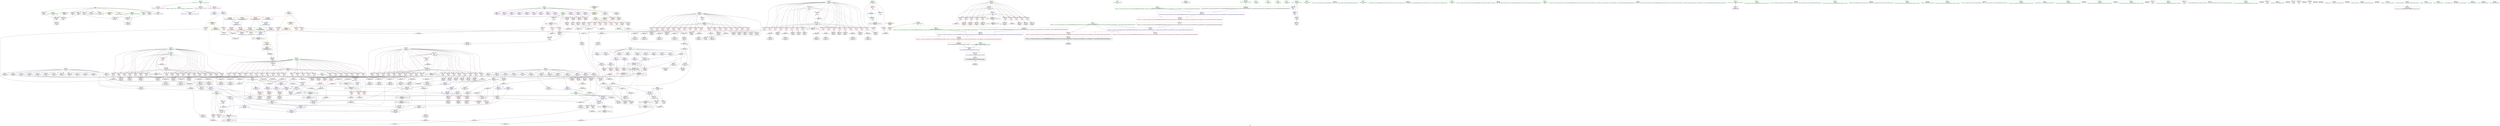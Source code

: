 digraph "SVFG" {
	label="SVFG";

	Node0x564e6defe110 [shape=record,color=grey,label="{NodeID: 0\nNullPtr}"];
	Node0x564e6defe110 -> Node0x564e6df33e10[style=solid];
	Node0x564e6defe110 -> Node0x564e6df33f10[style=solid];
	Node0x564e6defe110 -> Node0x564e6df33fe0[style=solid];
	Node0x564e6defe110 -> Node0x564e6df340b0[style=solid];
	Node0x564e6defe110 -> Node0x564e6df34180[style=solid];
	Node0x564e6defe110 -> Node0x564e6df34250[style=solid];
	Node0x564e6defe110 -> Node0x564e6df34320[style=solid];
	Node0x564e6defe110 -> Node0x564e6df343f0[style=solid];
	Node0x564e6defe110 -> Node0x564e6df344c0[style=solid];
	Node0x564e6defe110 -> Node0x564e6df3e2e0[style=solid];
	Node0x564e6df586c0 [shape=record,color=grey,label="{NodeID: 609\n194 = Binary(185, 193, )\n}"];
	Node0x564e6df586c0 -> Node0x564e6df57940[style=solid];
	Node0x564e6df3db30 [shape=record,color=red,label="{NodeID: 443\n686\<--657\n\<--i\nmain\n}"];
	Node0x564e6df410b0 [shape=record,color=red,label="{NodeID: 277\n110\<--66\n\<--i\n_Z4evalv\n}"];
	Node0x564e6df410b0 -> Node0x564e6df5a7c0[style=solid];
	Node0x564e6df316b0 [shape=record,color=black,label="{NodeID: 111\n214\<--213\nidxprom61\<--add60\n_Z4evalv\n}"];
	Node0x564e6df87e80 [shape=record,color=yellow,style=double,label="{NodeID: 720\n2V_1 = ENCHI(MR_2V_0)\npts\{61 \}\nFun[_Z4evalv]|{|<s4>5}}"];
	Node0x564e6df87e80 -> Node0x564e6df40620[style=dashed];
	Node0x564e6df87e80 -> Node0x564e6df406f0[style=dashed];
	Node0x564e6df87e80 -> Node0x564e6df407c0[style=dashed];
	Node0x564e6df87e80 -> Node0x564e6df3bdf0[style=dashed];
	Node0x564e6df87e80:s4 -> Node0x564e6df89140[style=dashed,color=red];
	Node0x564e6df3ae80 [shape=record,color=red,label="{NodeID: 388\n495\<--90\n\<--k\n_Z4evalv\n}"];
	Node0x564e6df3ae80 -> Node0x564e6df38d30[style=solid];
	Node0x564e6df36570 [shape=record,color=purple,label="{NodeID: 222\n389\<--12\narrayidx162\<--msumx\n_Z4evalv\n}"];
	Node0x564e6df36570 -> Node0x564e6df3c470[style=solid];
	Node0x564e6df329f0 [shape=record,color=green,label="{NodeID: 56\n647\<--648\ncases\<--cases_field_insensitive\nmain\n|{|<s1>11}}"];
	Node0x564e6df329f0 -> Node0x564e6df3d7f0[style=solid];
	Node0x564e6df329f0:s1 -> Node0x564e6dfb0260[style=solid,color=red];
	Node0x564e6df505d0 [shape=record,color=blue,label="{NodeID: 499\n738\<--735\n__x.addr\<--__x\n_ZStrsINSt7__cxx1119basic_istringstreamIcSt11char_traitsIcESaIcEEERiENSt9enable_ifIXsr6__and_ISt6__not_ISt19is_lvalue_referenceIT_EESt33__is_convertible_to_basic_istreamISA_ESt16__is_extractableINSE_14__istream_typeEOT0_vEEE5valueESG_E4typeEOSA_SI_\n}"];
	Node0x564e6df505d0 -> Node0x564e6df3dda0[style=dashed];
	Node0x564e6df43e30 [shape=record,color=red,label="{NodeID: 333\n447\<--74\n\<--sz\n_Z4evalv\n}"];
	Node0x564e6df43e30 -> Node0x564e6df58cc0[style=solid];
	Node0x564e6df396f0 [shape=record,color=black,label="{NodeID: 167\n537\<--536\nconv241\<--\n_Z4evalv\n}"];
	Node0x564e6df396f0 -> Node0x564e6df55cc0[style=solid];
	Node0x564e6df254d0 [shape=record,color=green,label="{NodeID: 1\n7\<--1\n__dso_handle\<--dummyObj\nGlob }"];
	Node0x564e6df58840 [shape=record,color=grey,label="{NodeID: 610\n235 = Binary(234, 112, )\n}"];
	Node0x564e6df58840 -> Node0x564e6df36e50[style=solid];
	Node0x564e6df3dc00 [shape=record,color=red,label="{NodeID: 444\n694\<--657\n\<--i\nmain\n}"];
	Node0x564e6df3dc00 -> Node0x564e6df5af40[style=solid];
	Node0x564e6df41180 [shape=record,color=red,label="{NodeID: 278\n117\<--68\n\<--i2\n_Z4evalv\n}"];
	Node0x564e6df41180 -> Node0x564e6df5c8c0[style=solid];
	Node0x564e6df31780 [shape=record,color=black,label="{NodeID: 112\n218\<--217\nidxprom64\<--add63\n_Z4evalv\n}"];
	Node0x564e6df87f90 [shape=record,color=yellow,style=double,label="{NodeID: 721\n4V_1 = ENCHI(MR_4V_0)\npts\{63 \}\nFun[_Z4evalv]|{|<s3>5}}"];
	Node0x564e6df87f90 -> Node0x564e6df40890[style=dashed];
	Node0x564e6df87f90 -> Node0x564e6df40960[style=dashed];
	Node0x564e6df87f90 -> Node0x564e6df3bdf0[style=dashed];
	Node0x564e6df87f90:s3 -> Node0x564e6df89250[style=dashed,color=red];
	Node0x564e6df3af50 [shape=record,color=red,label="{NodeID: 389\n499\<--90\n\<--k\n_Z4evalv\n}"];
	Node0x564e6df3af50 -> Node0x564e6df38e00[style=solid];
	Node0x564e6df36640 [shape=record,color=purple,label="{NodeID: 223\n237\<--14\narrayidx76\<--msumy\n_Z4evalv\n}"];
	Node0x564e6df32ac0 [shape=record,color=green,label="{NodeID: 57\n649\<--650\nline\<--line_field_insensitive\nmain\n}"];
	Node0x564e6df506a0 [shape=record,color=blue,label="{NodeID: 500\n740\<--745\n__ret_is\<--\n_ZStrsINSt7__cxx1119basic_istringstreamIcSt11char_traitsIcESaIcEEERiENSt9enable_ifIXsr6__and_ISt6__not_ISt19is_lvalue_referenceIT_EESt33__is_convertible_to_basic_istreamISA_ESt16__is_extractableINSE_14__istream_typeEOT0_vEEE5valueESG_E4typeEOSA_SI_\n}"];
	Node0x564e6df506a0 -> Node0x564e6df3de70[style=dashed];
	Node0x564e6df506a0 -> Node0x564e6df3df40[style=dashed];
	Node0x564e6df43f00 [shape=record,color=red,label="{NodeID: 334\n459\<--74\n\<--sz\n_Z4evalv\n}"];
	Node0x564e6df43f00 -> Node0x564e6df5b0c0[style=solid];
	Node0x564e6df397c0 [shape=record,color=black,label="{NodeID: 168\n541\<--540\nconv244\<--mul243\n_Z4evalv\n}"];
	Node0x564e6df397c0 -> Node0x564e6df553c0[style=solid];
	Node0x564e6df29230 [shape=record,color=green,label="{NodeID: 2\n16\<--1\n.str\<--dummyObj\nGlob }"];
	Node0x564e6df589c0 [shape=record,color=grey,label="{NodeID: 611\n213 = Binary(212, 112, )\n}"];
	Node0x564e6df589c0 -> Node0x564e6df316b0[style=solid];
	Node0x564e6df3dcd0 [shape=record,color=red,label="{NodeID: 445\n744\<--736\n\<--__is.addr\n_ZStrsINSt7__cxx1119basic_istringstreamIcSt11char_traitsIcESaIcEEERiENSt9enable_ifIXsr6__and_ISt6__not_ISt19is_lvalue_referenceIT_EESt33__is_convertible_to_basic_istreamISA_ESt16__is_extractableINSE_14__istream_typeEOT0_vEEE5valueESG_E4typeEOSA_SI_\n}"];
	Node0x564e6df3dcd0 -> Node0x564e6df39bd0[style=solid];
	Node0x564e6df41250 [shape=record,color=red,label="{NodeID: 279\n127\<--68\n\<--i2\n_Z4evalv\n}"];
	Node0x564e6df41250 -> Node0x564e6df34760[style=solid];
	Node0x564e6df31850 [shape=record,color=black,label="{NodeID: 113\n223\<--222\nidxprom66\<--\n_Z4evalv\n}"];
	Node0x564e6df88070 [shape=record,color=yellow,style=double,label="{NodeID: 722\n6V_1 = ENCHI(MR_6V_0)\npts\{65 \}\nFun[_Z4evalv]}"];
	Node0x564e6df88070 -> Node0x564e6df40a30[style=dashed];
	Node0x564e6df88070 -> Node0x564e6df40b00[style=dashed];
	Node0x564e6df88070 -> Node0x564e6df40bd0[style=dashed];
	Node0x564e6df88070 -> Node0x564e6df40ca0[style=dashed];
	Node0x564e6df88070 -> Node0x564e6df40d70[style=dashed];
	Node0x564e6df88070 -> Node0x564e6df40e40[style=dashed];
	Node0x564e6df3b020 [shape=record,color=red,label="{NodeID: 390\n505\<--90\n\<--k\n_Z4evalv\n}"];
	Node0x564e6df3b020 -> Node0x564e6df38fa0[style=solid];
	Node0x564e6df36710 [shape=record,color=purple,label="{NodeID: 224\n240\<--14\narrayidx78\<--msumy\n_Z4evalv\n}"];
	Node0x564e6df36710 -> Node0x564e6df3bb80[style=solid];
	Node0x564e6df32b90 [shape=record,color=green,label="{NodeID: 58\n651\<--652\nexn.slot\<--exn.slot_field_insensitive\nmain\n}"];
	Node0x564e6df32b90 -> Node0x564e6df3d8c0[style=solid];
	Node0x564e6df32b90 -> Node0x564e6df500f0[style=solid];
	Node0x564e6df32b90 -> Node0x564e6df50290[style=solid];
	Node0x564e6df50770 [shape=record,color=blue,label="{NodeID: 501\n776\<--775\n__t.addr\<--__t\n_ZSt7forwardIRiEOT_RNSt16remove_referenceIS1_E4typeE\n}"];
	Node0x564e6df50770 -> Node0x564e6df3e010[style=dashed];
	Node0x564e6df43fd0 [shape=record,color=red,label="{NodeID: 335\n465\<--74\n\<--sz\n_Z4evalv\n}"];
	Node0x564e6df43fd0 -> Node0x564e6df53ec0[style=solid];
	Node0x564e6df39890 [shape=record,color=black,label="{NodeID: 169\n557\<--556\nconv252\<--sub251\n_Z4evalv\n}"];
	Node0x564e6df39890 -> Node0x564e6df541c0[style=solid];
	Node0x564e6df02270 [shape=record,color=green,label="{NodeID: 3\n18\<--1\n.str.1\<--dummyObj\nGlob }"];
	Node0x564e6df58b40 [shape=record,color=grey,label="{NodeID: 612\n413 = Binary(403, 412, )\n}"];
	Node0x564e6df58b40 -> Node0x564e6df5b9c0[style=solid];
	Node0x564e6df3dda0 [shape=record,color=red,label="{NodeID: 446\n748\<--738\n\<--__x.addr\n_ZStrsINSt7__cxx1119basic_istringstreamIcSt11char_traitsIcESaIcEEERiENSt9enable_ifIXsr6__and_ISt6__not_ISt19is_lvalue_referenceIT_EESt33__is_convertible_to_basic_istreamISA_ESt16__is_extractableINSE_14__istream_typeEOT0_vEEE5valueESG_E4typeEOSA_SI_\n|{<s0>20}}"];
	Node0x564e6df3dda0:s0 -> Node0x564e6dfafca0[style=solid,color=red];
	Node0x564e6df41320 [shape=record,color=red,label="{NodeID: 280\n138\<--68\n\<--i2\n_Z4evalv\n}"];
	Node0x564e6df41320 -> Node0x564e6df5a340[style=solid];
	Node0x564e6df31920 [shape=record,color=black,label="{NodeID: 114\n226\<--225\nidxprom68\<--\n_Z4evalv\n}"];
	Node0x564e6df3b0f0 [shape=record,color=red,label="{NodeID: 391\n520\<--90\n\<--k\n_Z4evalv\n}"];
	Node0x564e6df3b0f0 -> Node0x564e6df392e0[style=solid];
	Node0x564e6df367e0 [shape=record,color=purple,label="{NodeID: 225\n245\<--14\narrayidx81\<--msumy\n_Z4evalv\n}"];
	Node0x564e6df32c60 [shape=record,color=green,label="{NodeID: 59\n653\<--654\nehselector.slot\<--ehselector.slot_field_insensitive\nmain\n}"];
	Node0x564e6df32c60 -> Node0x564e6df3d990[style=solid];
	Node0x564e6df32c60 -> Node0x564e6df501c0[style=solid];
	Node0x564e6df32c60 -> Node0x564e6df50360[style=solid];
	Node0x564e6df440a0 [shape=record,color=red,label="{NodeID: 336\n554\<--74\n\<--sz\n_Z4evalv\n}"];
	Node0x564e6df440a0 -> Node0x564e6df54640[style=solid];
	Node0x564e6df39960 [shape=record,color=black,label="{NodeID: 170\n570\<--569\nconv259\<--sub258\n_Z4evalv\n}"];
	Node0x564e6df39960 -> Node0x564e6df57dc0[style=solid];
	Node0x564e6df0d8c0 [shape=record,color=green,label="{NodeID: 4\n20\<--1\n.str.2\<--dummyObj\nGlob }"];
	Node0x564e6df58cc0 [shape=record,color=grey,label="{NodeID: 613\n448 = Binary(446, 447, )\n}"];
	Node0x564e6df58cc0 -> Node0x564e6df58fc0[style=solid];
	Node0x564e6df3de70 [shape=record,color=red,label="{NodeID: 447\n747\<--740\n\<--__ret_is\n_ZStrsINSt7__cxx1119basic_istringstreamIcSt11char_traitsIcESaIcEEERiENSt9enable_ifIXsr6__and_ISt6__not_ISt19is_lvalue_referenceIT_EESt33__is_convertible_to_basic_istreamISA_ESt16__is_extractableINSE_14__istream_typeEOT0_vEEE5valueESG_E4typeEOSA_SI_\n}"];
	Node0x564e6df413f0 [shape=record,color=red,label="{NodeID: 281\n147\<--68\n\<--i2\n_Z4evalv\n}"];
	Node0x564e6df413f0 -> Node0x564e6df34c40[style=solid];
	Node0x564e6df36d30 [shape=record,color=black,label="{NodeID: 115\n229\<--228\nconv70\<--\n_Z4evalv\n}"];
	Node0x564e6df36d30 -> Node0x564e6df56440[style=solid];
	Node0x564e6df3b1c0 [shape=record,color=red,label="{NodeID: 392\n524\<--90\n\<--k\n_Z4evalv\n}"];
	Node0x564e6df3b1c0 -> Node0x564e6df393b0[style=solid];
	Node0x564e6df368b0 [shape=record,color=purple,label="{NodeID: 226\n249\<--14\narrayidx84\<--msumy\n_Z4evalv\n}"];
	Node0x564e6df368b0 -> Node0x564e6df3bc50[style=solid];
	Node0x564e6df32d30 [shape=record,color=green,label="{NodeID: 60\n655\<--656\nref.tmp\<--ref.tmp_field_insensitive\nmain\n|{<s0>11}}"];
	Node0x564e6df32d30:s0 -> Node0x564e6dfb0120[style=solid,color=red];
	Node0x564e6df44170 [shape=record,color=red,label="{NodeID: 337\n567\<--74\n\<--sz\n_Z4evalv\n}"];
	Node0x564e6df44170 -> Node0x564e6df583c0[style=solid];
	Node0x564e6df39a30 [shape=record,color=black,label="{NodeID: 171\n612\<--635\n_ZSt3minIiERKT_S2_S2__ret\<--\n_ZSt3minIiERKT_S2_S2_\n|{<s0>5}}"];
	Node0x564e6df39a30:s0 -> Node0x564e6dfaf230[style=solid,color=blue];
	Node0x564e6df0d950 [shape=record,color=green,label="{NodeID: 5\n22\<--1\n.str.3\<--dummyObj\nGlob }"];
	Node0x564e6df58e40 [shape=record,color=grey,label="{NodeID: 614\n406 = Binary(404, 405, )\n}"];
	Node0x564e6df58e40 -> Node0x564e6df38370[style=solid];
	Node0x564e6df3df40 [shape=record,color=red,label="{NodeID: 448\n755\<--740\n\<--__ret_is\n_ZStrsINSt7__cxx1119basic_istringstreamIcSt11char_traitsIcESaIcEEERiENSt9enable_ifIXsr6__and_ISt6__not_ISt19is_lvalue_referenceIT_EESt33__is_convertible_to_basic_istreamISA_ESt16__is_extractableINSE_14__istream_typeEOT0_vEEE5valueESG_E4typeEOSA_SI_\n}"];
	Node0x564e6df3df40 -> Node0x564e6df39ca0[style=solid];
	Node0x564e6df414c0 [shape=record,color=red,label="{NodeID: 282\n156\<--68\n\<--i2\n_Z4evalv\n}"];
	Node0x564e6df414c0 -> Node0x564e6df31b70[style=solid];
	Node0x564e6df36dc0 [shape=record,color=black,label="{NodeID: 116\n233\<--232\nconv73\<--mul72\n_Z4evalv\n}"];
	Node0x564e6df36dc0 -> Node0x564e6df5a040[style=solid];
	Node0x564e6df3b290 [shape=record,color=red,label="{NodeID: 393\n530\<--90\n\<--k\n_Z4evalv\n}"];
	Node0x564e6df3b290 -> Node0x564e6df39550[style=solid];
	Node0x564e6df36980 [shape=record,color=purple,label="{NodeID: 227\n254\<--14\narrayidx87\<--msumy\n_Z4evalv\n}"];
	Node0x564e6df32e00 [shape=record,color=green,label="{NodeID: 61\n657\<--658\ni\<--i_field_insensitive\nmain\n}"];
	Node0x564e6df32e00 -> Node0x564e6df3da60[style=solid];
	Node0x564e6df32e00 -> Node0x564e6df3db30[style=solid];
	Node0x564e6df32e00 -> Node0x564e6df3dc00[style=solid];
	Node0x564e6df32e00 -> Node0x564e6df4ff50[style=solid];
	Node0x564e6df32e00 -> Node0x564e6df50020[style=solid];
	Node0x564e6df44240 [shape=record,color=red,label="{NodeID: 338\n576\<--74\n\<--sz\n_Z4evalv\n}"];
	Node0x564e6df44240 -> Node0x564e6df4f800[style=solid];
	Node0x564e6df39b00 [shape=record,color=black,label="{NodeID: 172\n644\<--715\nmain_ret\<--\nmain\n}"];
	Node0x564e6df0da10 [shape=record,color=green,label="{NodeID: 6\n24\<--1\n_ZSt3cin\<--dummyObj\nGlob }"];
	Node0x564e6df58fc0 [shape=record,color=grey,label="{NodeID: 615\n449 = Binary(448, 112, )\n}"];
	Node0x564e6df58fc0 -> Node0x564e6df4efe0[style=solid];
	Node0x564e6df3e010 [shape=record,color=red,label="{NodeID: 449\n779\<--776\n\<--__t.addr\n_ZSt7forwardIRiEOT_RNSt16remove_referenceIS1_E4typeE\n}"];
	Node0x564e6df3e010 -> Node0x564e6df39d70[style=solid];
	Node0x564e6df41590 [shape=record,color=red,label="{NodeID: 283\n164\<--68\n\<--i2\n_Z4evalv\n}"];
	Node0x564e6df41590 -> Node0x564e6df56ec0[style=solid];
	Node0x564e6df36e50 [shape=record,color=black,label="{NodeID: 117\n236\<--235\nidxprom75\<--add74\n_Z4evalv\n}"];
	Node0x564e6df53920 [shape=record,color=black,label="{NodeID: 560\n294 = PHI(295, 292, )\n}"];
	Node0x564e6df3b360 [shape=record,color=red,label="{NodeID: 394\n546\<--90\n\<--k\n_Z4evalv\n}"];
	Node0x564e6df3b360 -> Node0x564e6df55240[style=solid];
	Node0x564e6df36a50 [shape=record,color=purple,label="{NodeID: 228\n257\<--14\narrayidx89\<--msumy\n_Z4evalv\n}"];
	Node0x564e6df36a50 -> Node0x564e6df3bd20[style=solid];
	Node0x564e6df32ed0 [shape=record,color=green,label="{NodeID: 62\n661\<--662\n_ZNSt7__cxx1112basic_stringIcSt11char_traitsIcESaIcEEC1Ev\<--_ZNSt7__cxx1112basic_stringIcSt11char_traitsIcESaIcEEC1Ev_field_insensitive\n}"];
	Node0x564e6df44310 [shape=record,color=red,label="{NodeID: 339\n590\<--74\n\<--sz\n_Z4evalv\n}"];
	Node0x564e6df44310 -> Node0x564e6df56d40[style=solid];
	Node0x564e6df39bd0 [shape=record,color=black,label="{NodeID: 173\n745\<--744\n\<--\n_ZStrsINSt7__cxx1119basic_istringstreamIcSt11char_traitsIcESaIcEEERiENSt9enable_ifIXsr6__and_ISt6__not_ISt19is_lvalue_referenceIT_EESt33__is_convertible_to_basic_istreamISA_ESt16__is_extractableINSE_14__istream_typeEOT0_vEEE5valueESG_E4typeEOSA_SI_\n}"];
	Node0x564e6df39bd0 -> Node0x564e6df506a0[style=solid];
	Node0x564e6df0e270 [shape=record,color=green,label="{NodeID: 7\n25\<--1\n_ZSt4cout\<--dummyObj\nGlob }"];
	Node0x564e6df59140 [shape=record,color=grey,label="{NodeID: 616\n211 = Binary(203, 210, )\n}"];
	Node0x564e6df59140 -> Node0x564e6df3e7f0[style=solid];
	Node0x564e6df3e0e0 [shape=record,color=blue,label="{NodeID: 450\n785\<--31\nllvm.global_ctors_0\<--\nGlob }"];
	Node0x564e6df41660 [shape=record,color=red,label="{NodeID: 284\n174\<--68\n\<--i2\n_Z4evalv\n}"];
	Node0x564e6df41660 -> Node0x564e6df31eb0[style=solid];
	Node0x564e6df36f20 [shape=record,color=black,label="{NodeID: 118\n239\<--238\nidxprom77\<--\n_Z4evalv\n}"];
	Node0x564e6df53ec0 [shape=record,color=grey,label="{NodeID: 561\n466 = Binary(464, 465, )\n}"];
	Node0x564e6df53ec0 -> Node0x564e6df5a1c0[style=solid];
	Node0x564e6df3b430 [shape=record,color=red,label="{NodeID: 395\n133\<--132\n\<--arrayidx12\n_Z4evalv\n}"];
	Node0x564e6df3b430 -> Node0x564e6df34900[style=solid];
	Node0x564e6df36b20 [shape=record,color=purple,label="{NodeID: 229\n263\<--14\narrayidx93\<--msumy\n_Z4evalv\n}"];
	Node0x564e6df32fd0 [shape=record,color=green,label="{NodeID: 63\n664\<--665\n_ZSt7getlineIcSt11char_traitsIcESaIcEERSt13basic_istreamIT_T0_ES7_RNSt7__cxx1112basic_stringIS4_S5_T1_EE\<--_ZSt7getlineIcSt11char_traitsIcESaIcEERSt13basic_istreamIT_T0_ES7_RNSt7__cxx1112basic_stringIS4_S5_T1_EE_field_insensitive\n}"];
	Node0x564e6df443e0 [shape=record,color=red,label="{NodeID: 340\n299\<--76\n\<--i108\n_Z4evalv\n}"];
	Node0x564e6df443e0 -> Node0x564e6df56bc0[style=solid];
	Node0x564e6df39ca0 [shape=record,color=black,label="{NodeID: 174\n733\<--755\n_ZStrsINSt7__cxx1119basic_istringstreamIcSt11char_traitsIcESaIcEEERiENSt9enable_ifIXsr6__and_ISt6__not_ISt19is_lvalue_referenceIT_EESt33__is_convertible_to_basic_istreamISA_ESt16__is_extractableINSE_14__istream_typeEOT0_vEEE5valueESG_E4typeEOSA_SI__ret\<--\n_ZStrsINSt7__cxx1119basic_istringstreamIcSt11char_traitsIcESaIcEEERiENSt9enable_ifIXsr6__and_ISt6__not_ISt19is_lvalue_referenceIT_EESt33__is_convertible_to_basic_istreamISA_ESt16__is_extractableINSE_14__istream_typeEOT0_vEEE5valueESG_E4typeEOSA_SI_\n|{<s0>11}}"];
	Node0x564e6df39ca0:s0 -> Node0x564e6dfaf8c0[style=solid,color=blue];
	Node0x564e6df0e330 [shape=record,color=green,label="{NodeID: 8\n26\<--1\n.str.4\<--dummyObj\nGlob }"];
	Node0x564e6df592c0 [shape=record,color=grey,label="{NodeID: 617\n366 = Binary(364, 365, )\n}"];
	Node0x564e6df592c0 -> Node0x564e6df37cf0[style=solid];
	Node0x564e6df3e1e0 [shape=record,color=blue,label="{NodeID: 451\n786\<--32\nllvm.global_ctors_1\<--_GLOBAL__sub_I_pieguy_1_0.cpp\nGlob }"];
	Node0x564e6df41730 [shape=record,color=red,label="{NodeID: 285\n186\<--68\n\<--i2\n_Z4evalv\n}"];
	Node0x564e6df41730 -> Node0x564e6df55b40[style=solid];
	Node0x564e6df36ff0 [shape=record,color=black,label="{NodeID: 119\n244\<--243\nidxprom80\<--\n_Z4evalv\n}"];
	Node0x564e6df54040 [shape=record,color=grey,label="{NodeID: 562\n333 = Binary(323, 332, )\n}"];
	Node0x564e6df54040 -> Node0x564e6df56140[style=solid];
	Node0x564e6df3b500 [shape=record,color=red,label="{NodeID: 396\n145\<--144\n\<--arrayidx18\n_Z4evalv\n}"];
	Node0x564e6df3b500 -> Node0x564e6df5a640[style=solid];
	Node0x564e6df36bf0 [shape=record,color=purple,label="{NodeID: 230\n267\<--14\narrayidx96\<--msumy\n_Z4evalv\n}"];
	Node0x564e6df36bf0 -> Node0x564e6df3e8c0[style=solid];
	Node0x564e6df330d0 [shape=record,color=green,label="{NodeID: 64\n668\<--669\n_ZNSt7__cxx1119basic_istringstreamIcSt11char_traitsIcESaIcEEC1ERKNS_12basic_stringIcS2_S3_EESt13_Ios_Openmode\<--_ZNSt7__cxx1119basic_istringstreamIcSt11char_traitsIcESaIcEEC1ERKNS_12basic_stringIcS2_S3_EESt13_Ios_Openmode_field_insensitive\n}"];
	Node0x564e6df444b0 [shape=record,color=red,label="{NodeID: 341\n313\<--76\n\<--i108\n_Z4evalv\n}"];
	Node0x564e6df444b0 -> Node0x564e6df5ac40[style=solid];
	Node0x564e6df39d70 [shape=record,color=black,label="{NodeID: 175\n774\<--779\n_ZSt7forwardIRiEOT_RNSt16remove_referenceIS1_E4typeE_ret\<--\n_ZSt7forwardIRiEOT_RNSt16remove_referenceIS1_E4typeE\n|{<s0>20}}"];
	Node0x564e6df39d70:s0 -> Node0x564e6dfaf5c0[style=solid,color=blue];
	Node0x564e6df0e3f0 [shape=record,color=green,label="{NodeID: 9\n28\<--1\n.str.5\<--dummyObj\nGlob }"];
	Node0x564e6df59440 [shape=record,color=grey,label="{NodeID: 618\n391 = Binary(383, 390, )\n}"];
	Node0x564e6df59440 -> Node0x564e6df4ebd0[style=solid];
	Node0x564e6df3e2e0 [shape=record,color=blue, style = dotted,label="{NodeID: 452\n787\<--3\nllvm.global_ctors_2\<--dummyVal\nGlob }"];
	Node0x564e6df41800 [shape=record,color=red,label="{NodeID: 286\n195\<--68\n\<--i2\n_Z4evalv\n}"];
	Node0x564e6df41800 -> Node0x564e6df31370[style=solid];
	Node0x564e6df370c0 [shape=record,color=black,label="{NodeID: 120\n248\<--247\nidxprom83\<--add82\n_Z4evalv\n}"];
	Node0x564e6df541c0 [shape=record,color=grey,label="{NodeID: 563\n558 = Binary(550, 557, )\n}"];
	Node0x564e6df541c0 -> Node0x564e6df5bb40[style=solid];
	Node0x564e6df3b5d0 [shape=record,color=red,label="{NodeID: 397\n154\<--153\n\<--arrayidx24\n_Z4evalv\n}"];
	Node0x564e6df3b5d0 -> Node0x564e6df5b540[style=solid];
	Node0x564e6df3eb60 [shape=record,color=purple,label="{NodeID: 231\n397\<--14\narrayidx166\<--msumy\n_Z4evalv\n}"];
	Node0x564e6df331d0 [shape=record,color=green,label="{NodeID: 65\n671\<--672\n_ZStrsINSt7__cxx1119basic_istringstreamIcSt11char_traitsIcESaIcEEERiENSt9enable_ifIXsr6__and_ISt6__not_ISt19is_lvalue_referenceIT_EESt33__is_convertible_to_basic_istreamISA_ESt16__is_extractableINSE_14__istream_typeEOT0_vEEE5valueESG_E4typeEOSA_SI_\<--_ZStrsINSt7__cxx1119basic_istringstreamIcSt11char_traitsIcESaIcEEERiENSt9enable_ifIXsr6__and_ISt6__not_ISt19is_lvalue_referenceIT_EESt33__is_convertible_to_basic_istreamISA_ESt16__is_extractableINSE_14__istream_typeEOT0_vEEE5valueESG_E4typeEOSA_SI__field_insensitive\n}"];
	Node0x564e6df44580 [shape=record,color=red,label="{NodeID: 342\n324\<--76\n\<--i108\n_Z4evalv\n}"];
	Node0x564e6df44580 -> Node0x564e6df547c0[style=solid];
	Node0x564e6df39e40 [shape=record,color=purple,label="{NodeID: 176\n41\<--4\n\<--_ZStL8__ioinit\n__cxx_global_var_init\n}"];
	Node0x564e6df0e4b0 [shape=record,color=green,label="{NodeID: 10\n31\<--1\n\<--dummyObj\nCan only get source location for instruction, argument, global var or function.}"];
	Node0x564e6df595c0 [shape=record,color=grey,label="{NodeID: 619\n309 = Binary(307, 308, )\n}"];
	Node0x564e6df595c0 -> Node0x564e6df5ca40[style=solid];
	Node0x564e6df3e3e0 [shape=record,color=blue,label="{NodeID: 453\n66\<--97\ni\<--\n_Z4evalv\n}"];
	Node0x564e6df3e3e0 -> Node0x564e6df86a20[style=dashed];
	Node0x564e6df418d0 [shape=record,color=red,label="{NodeID: 287\n204\<--68\n\<--i2\n_Z4evalv\n}"];
	Node0x564e6df418d0 -> Node0x564e6df31510[style=solid];
	Node0x564e6df37190 [shape=record,color=black,label="{NodeID: 121\n253\<--252\nidxprom86\<--\n_Z4evalv\n}"];
	Node0x564e6df54340 [shape=record,color=grey,label="{NodeID: 564\n560 = Binary(559, 561, )\n}"];
	Node0x564e6df54340 -> Node0x564e6df5bb40[style=solid];
	Node0x564e6df3b6a0 [shape=record,color=red,label="{NodeID: 398\n162\<--161\n\<--arrayidx29\n_Z4evalv\n}"];
	Node0x564e6df3b6a0 -> Node0x564e6df55e40[style=solid];
	Node0x564e6df3ebf0 [shape=record,color=purple,label="{NodeID: 232\n402\<--14\narrayidx169\<--msumy\n_Z4evalv\n}"];
	Node0x564e6df3ebf0 -> Node0x564e6df3c540[style=solid];
	Node0x564e6df332d0 [shape=record,color=green,label="{NodeID: 66\n674\<--675\n_ZNSt7__cxx1119basic_istringstreamIcSt11char_traitsIcESaIcEED1Ev\<--_ZNSt7__cxx1119basic_istringstreamIcSt11char_traitsIcESaIcEED1Ev_field_insensitive\n}"];
	Node0x564e6df44650 [shape=record,color=red,label="{NodeID: 343\n334\<--76\n\<--i108\n_Z4evalv\n}"];
	Node0x564e6df44650 -> Node0x564e6df37810[style=solid];
	Node0x564e6df39f10 [shape=record,color=purple,label="{NodeID: 177\n105\<--8\narrayidx\<--grid\n_Z4evalv\n}"];
	Node0x564e6df0e570 [shape=record,color=green,label="{NodeID: 11\n97\<--1\n\<--dummyObj\nCan only get source location for instruction, argument, global var or function.}"];
	Node0x564e6df59740 [shape=record,color=grey,label="{NodeID: 620\n395 = Binary(393, 394, )\n}"];
	Node0x564e6df59740 -> Node0x564e6df381d0[style=solid];
	Node0x564e6df3e4b0 [shape=record,color=blue,label="{NodeID: 454\n66\<--111\ni\<--inc\n_Z4evalv\n}"];
	Node0x564e6df3e4b0 -> Node0x564e6df86a20[style=dashed];
	Node0x564e6df419a0 [shape=record,color=red,label="{NodeID: 288\n212\<--68\n\<--i2\n_Z4evalv\n}"];
	Node0x564e6df419a0 -> Node0x564e6df589c0[style=solid];
	Node0x564e6df37260 [shape=record,color=black,label="{NodeID: 122\n256\<--255\nidxprom88\<--\n_Z4evalv\n}"];
	Node0x564e6df544c0 [shape=record,color=grey,label="{NodeID: 565\n556 = Binary(555, 112, )\n}"];
	Node0x564e6df544c0 -> Node0x564e6df39890[style=solid];
	Node0x564e6df3b770 [shape=record,color=red,label="{NodeID: 399\n180\<--179\n\<--arrayidx39\n_Z4evalv\n}"];
	Node0x564e6df3b770 -> Node0x564e6df32050[style=solid];
	Node0x564e6df3ecc0 [shape=record,color=purple,label="{NodeID: 233\n408\<--14\narrayidx172\<--msumy\n_Z4evalv\n}"];
	Node0x564e6df333d0 [shape=record,color=green,label="{NodeID: 67\n684\<--685\n_ZStlsISt11char_traitsIcEERSt13basic_ostreamIcT_ES5_PKc\<--_ZStlsISt11char_traitsIcEERSt13basic_ostreamIcT_ES5_PKc_field_insensitive\n}"];
	Node0x564e6df7adb0 [shape=record,color=black,label="{NodeID: 676\nMR_12V_2 = PHI(MR_12V_4, MR_12V_1, )\npts\{71 \}\n}"];
	Node0x564e6df7adb0 -> Node0x564e6df3e650[style=dashed];
	Node0x564e6df44720 [shape=record,color=red,label="{NodeID: 344\n344\<--76\n\<--i108\n_Z4evalv\n}"];
	Node0x564e6df44720 -> Node0x564e6df379b0[style=solid];
	Node0x564e6df39fe0 [shape=record,color=purple,label="{NodeID: 178\n106\<--8\narraydecay\<--grid\n_Z4evalv\n}"];
	Node0x564e6df2f240 [shape=record,color=green,label="{NodeID: 12\n112\<--1\n\<--dummyObj\nCan only get source location for instruction, argument, global var or function.}"];
	Node0x564e6df598c0 [shape=record,color=grey,label="{NodeID: 621\n251 = Binary(242, 250, )\n}"];
	Node0x564e6df598c0 -> Node0x564e6df54c40[style=solid];
	Node0x564e6df3e580 [shape=record,color=blue,label="{NodeID: 455\n68\<--97\ni2\<--\n_Z4evalv\n}"];
	Node0x564e6df3e580 -> Node0x564e6df7b2b0[style=dashed];
	Node0x564e6df41a70 [shape=record,color=red,label="{NodeID: 289\n221\<--68\n\<--i2\n_Z4evalv\n}"];
	Node0x564e6df41a70 -> Node0x564e6df56740[style=solid];
	Node0x564e6df37330 [shape=record,color=black,label="{NodeID: 123\n262\<--261\nidxprom92\<--add91\n_Z4evalv\n}"];
	Node0x564e6df54640 [shape=record,color=grey,label="{NodeID: 566\n555 = Binary(552, 554, )\n}"];
	Node0x564e6df54640 -> Node0x564e6df544c0[style=solid];
	Node0x564e6df3b840 [shape=record,color=red,label="{NodeID: 400\n193\<--192\n\<--arrayidx47\n_Z4evalv\n}"];
	Node0x564e6df3b840 -> Node0x564e6df586c0[style=solid];
	Node0x564e6df3ed90 [shape=record,color=purple,label="{NodeID: 234\n411\<--14\narrayidx174\<--msumy\n_Z4evalv\n}"];
	Node0x564e6df3ed90 -> Node0x564e6df3c610[style=solid];
	Node0x564e6df334d0 [shape=record,color=green,label="{NodeID: 68\n688\<--689\n_ZNSolsEi\<--_ZNSolsEi_field_insensitive\n}"];
	Node0x564e6df7b2b0 [shape=record,color=black,label="{NodeID: 677\nMR_10V_3 = PHI(MR_10V_4, MR_10V_2, )\npts\{69 \}\n}"];
	Node0x564e6df7b2b0 -> Node0x564e6df41180[style=dashed];
	Node0x564e6df7b2b0 -> Node0x564e6df41250[style=dashed];
	Node0x564e6df7b2b0 -> Node0x564e6df41320[style=dashed];
	Node0x564e6df7b2b0 -> Node0x564e6df413f0[style=dashed];
	Node0x564e6df7b2b0 -> Node0x564e6df414c0[style=dashed];
	Node0x564e6df7b2b0 -> Node0x564e6df41590[style=dashed];
	Node0x564e6df7b2b0 -> Node0x564e6df41660[style=dashed];
	Node0x564e6df7b2b0 -> Node0x564e6df41730[style=dashed];
	Node0x564e6df7b2b0 -> Node0x564e6df41800[style=dashed];
	Node0x564e6df7b2b0 -> Node0x564e6df418d0[style=dashed];
	Node0x564e6df7b2b0 -> Node0x564e6df419a0[style=dashed];
	Node0x564e6df7b2b0 -> Node0x564e6df41a70[style=dashed];
	Node0x564e6df7b2b0 -> Node0x564e6df41b40[style=dashed];
	Node0x564e6df7b2b0 -> Node0x564e6df41c10[style=dashed];
	Node0x564e6df7b2b0 -> Node0x564e6df41ce0[style=dashed];
	Node0x564e6df7b2b0 -> Node0x564e6df41db0[style=dashed];
	Node0x564e6df7b2b0 -> Node0x564e6df41e80[style=dashed];
	Node0x564e6df7b2b0 -> Node0x564e6df41f50[style=dashed];
	Node0x564e6df7b2b0 -> Node0x564e6df3ea60[style=dashed];
	Node0x564e6df447f0 [shape=record,color=red,label="{NodeID: 345\n353\<--76\n\<--i108\n_Z4evalv\n}"];
	Node0x564e6df447f0 -> Node0x564e6df559c0[style=solid];
	Node0x564e6df3a0b0 [shape=record,color=purple,label="{NodeID: 179\n129\<--8\narrayidx10\<--grid\n_Z4evalv\n}"];
	Node0x564e6df2f2d0 [shape=record,color=green,label="{NodeID: 13\n280\<--1\n\<--dummyObj\nCan only get source location for instruction, argument, global var or function.}"];
	Node0x564e6df59a40 [shape=record,color=grey,label="{NodeID: 622\n373 = Binary(363, 372, )\n}"];
	Node0x564e6df59a40 -> Node0x564e6df59d40[style=solid];
	Node0x564e6df3e650 [shape=record,color=blue,label="{NodeID: 456\n70\<--97\nj\<--\n_Z4evalv\n}"];
	Node0x564e6df3e650 -> Node0x564e6df42020[style=dashed];
	Node0x564e6df3e650 -> Node0x564e6df420f0[style=dashed];
	Node0x564e6df3e650 -> Node0x564e6df421c0[style=dashed];
	Node0x564e6df3e650 -> Node0x564e6df42290[style=dashed];
	Node0x564e6df3e650 -> Node0x564e6df42360[style=dashed];
	Node0x564e6df3e650 -> Node0x564e6df42430[style=dashed];
	Node0x564e6df3e650 -> Node0x564e6df42500[style=dashed];
	Node0x564e6df3e650 -> Node0x564e6df425d0[style=dashed];
	Node0x564e6df3e650 -> Node0x564e6df426a0[style=dashed];
	Node0x564e6df3e650 -> Node0x564e6df42770[style=dashed];
	Node0x564e6df3e650 -> Node0x564e6df42840[style=dashed];
	Node0x564e6df3e650 -> Node0x564e6df42910[style=dashed];
	Node0x564e6df3e650 -> Node0x564e6df429e0[style=dashed];
	Node0x564e6df3e650 -> Node0x564e6df42ab0[style=dashed];
	Node0x564e6df3e650 -> Node0x564e6df42b80[style=dashed];
	Node0x564e6df3e650 -> Node0x564e6df42c50[style=dashed];
	Node0x564e6df3e650 -> Node0x564e6df42d20[style=dashed];
	Node0x564e6df3e650 -> Node0x564e6df42df0[style=dashed];
	Node0x564e6df3e650 -> Node0x564e6df3e990[style=dashed];
	Node0x564e6df3e650 -> Node0x564e6df7adb0[style=dashed];
	Node0x564e6df41b40 [shape=record,color=red,label="{NodeID: 290\n222\<--68\n\<--i2\n_Z4evalv\n}"];
	Node0x564e6df41b40 -> Node0x564e6df31850[style=solid];
	Node0x564e6df37400 [shape=record,color=black,label="{NodeID: 124\n266\<--265\nidxprom95\<--add94\n_Z4evalv\n}"];
	Node0x564e6df547c0 [shape=record,color=grey,label="{NodeID: 567\n326 = Binary(324, 325, )\n}"];
	Node0x564e6df547c0 -> Node0x564e6df37670[style=solid];
	Node0x564e6df3b910 [shape=record,color=red,label="{NodeID: 401\n202\<--201\n\<--arrayidx53\n_Z4evalv\n}"];
	Node0x564e6df3b910 -> Node0x564e6df57940[style=solid];
	Node0x564e6df3ee60 [shape=record,color=purple,label="{NodeID: 235\n416\<--14\narrayidx177\<--msumy\n_Z4evalv\n}"];
	Node0x564e6df335d0 [shape=record,color=green,label="{NodeID: 69\n713\<--714\n_ZNSt7__cxx1112basic_stringIcSt11char_traitsIcESaIcEED1Ev\<--_ZNSt7__cxx1112basic_stringIcSt11char_traitsIcESaIcEED1Ev_field_insensitive\n}"];
	Node0x564e6df7b7b0 [shape=record,color=black,label="{NodeID: 678\nMR_32V_2 = PHI(MR_32V_3, MR_32V_1, )\npts\{110000 \}\n|{|<s9>16}}"];
	Node0x564e6df7b7b0 -> Node0x564e6df3b500[style=dashed];
	Node0x564e6df7b7b0 -> Node0x564e6df3b5d0[style=dashed];
	Node0x564e6df7b7b0 -> Node0x564e6df3b6a0[style=dashed];
	Node0x564e6df7b7b0 -> Node0x564e6df3bec0[style=dashed];
	Node0x564e6df7b7b0 -> Node0x564e6df3bf90[style=dashed];
	Node0x564e6df7b7b0 -> Node0x564e6df3c060[style=dashed];
	Node0x564e6df7b7b0 -> Node0x564e6df3c130[style=dashed];
	Node0x564e6df7b7b0 -> Node0x564e6df3e720[style=dashed];
	Node0x564e6df7b7b0 -> Node0x564e6df7b7b0[style=dashed];
	Node0x564e6df7b7b0:s9 -> Node0x564e6df807b0[style=dashed,color=blue];
	Node0x564e6df448c0 [shape=record,color=red,label="{NodeID: 346\n364\<--76\n\<--i108\n_Z4evalv\n}"];
	Node0x564e6df448c0 -> Node0x564e6df592c0[style=solid];
	Node0x564e6df3a180 [shape=record,color=purple,label="{NodeID: 180\n132\<--8\narrayidx12\<--grid\n_Z4evalv\n}"];
	Node0x564e6df3a180 -> Node0x564e6df3b430[style=solid];
	Node0x564e6df2f390 [shape=record,color=green,label="{NodeID: 14\n289\<--1\n\<--dummyObj\nCan only get source location for instruction, argument, global var or function.}"];
	Node0x564e6df59bc0 [shape=record,color=grey,label="{NodeID: 623\n247 = Binary(246, 112, )\n}"];
	Node0x564e6df59bc0 -> Node0x564e6df370c0[style=solid];
	Node0x564e6df3e720 [shape=record,color=blue,label="{NodeID: 457\n171\<--163\narrayidx35\<--sub\n_Z4evalv\n}"];
	Node0x564e6df3e720 -> Node0x564e6df3b500[style=dashed];
	Node0x564e6df3e720 -> Node0x564e6df3b5d0[style=dashed];
	Node0x564e6df3e720 -> Node0x564e6df3b6a0[style=dashed];
	Node0x564e6df3e720 -> Node0x564e6df3e720[style=dashed];
	Node0x564e6df3e720 -> Node0x564e6df7b7b0[style=dashed];
	Node0x564e6df41c10 [shape=record,color=red,label="{NodeID: 291\n234\<--68\n\<--i2\n_Z4evalv\n}"];
	Node0x564e6df41c10 -> Node0x564e6df58840[style=solid];
	Node0x564e6df374d0 [shape=record,color=black,label="{NodeID: 125\n316\<--315\nidxprom119\<--add118\n_Z4evalv\n}"];
	Node0x564e6df88af0 [shape=record,color=yellow,style=double,label="{NodeID: 734\n30V_1 = ENCHI(MR_30V_0)\npts\{90000 \}\nFun[_Z4evalv]}"];
	Node0x564e6df88af0 -> Node0x564e6df3b430[style=dashed];
	Node0x564e6df88af0 -> Node0x564e6df3b770[style=dashed];
	Node0x564e6df88af0 -> Node0x564e6df3bab0[style=dashed];
	Node0x564e6df88af0 -> Node0x564e6df3ca20[style=dashed];
	Node0x564e6df88af0 -> Node0x564e6df3cd60[style=dashed];
	Node0x564e6df88af0 -> Node0x564e6df3d0a0[style=dashed];
	Node0x564e6df54940 [shape=record,color=grey,label="{NodeID: 568\n490 = Binary(488, 489, )\n}"];
	Node0x564e6df54940 -> Node0x564e6df38c60[style=solid];
	Node0x564e6df3b9e0 [shape=record,color=red,label="{NodeID: 402\n210\<--209\n\<--arrayidx58\n_Z4evalv\n}"];
	Node0x564e6df3b9e0 -> Node0x564e6df59140[style=solid];
	Node0x564e6df3ef30 [shape=record,color=purple,label="{NodeID: 236\n421\<--14\narrayidx180\<--msumy\n_Z4evalv\n}"];
	Node0x564e6df3ef30 -> Node0x564e6df3c6e0[style=solid];
	Node0x564e6df336d0 [shape=record,color=green,label="{NodeID: 70\n729\<--730\n__gxx_personality_v0\<--__gxx_personality_v0_field_insensitive\n}"];
	Node0x564e6df7bcb0 [shape=record,color=black,label="{NodeID: 679\nMR_34V_2 = PHI(MR_34V_3, MR_34V_1, )\npts\{130000 \}\n|{|<s9>16}}"];
	Node0x564e6df7bcb0 -> Node0x564e6df3b840[style=dashed];
	Node0x564e6df7bcb0 -> Node0x564e6df3b910[style=dashed];
	Node0x564e6df7bcb0 -> Node0x564e6df3b9e0[style=dashed];
	Node0x564e6df7bcb0 -> Node0x564e6df3c200[style=dashed];
	Node0x564e6df7bcb0 -> Node0x564e6df3c2d0[style=dashed];
	Node0x564e6df7bcb0 -> Node0x564e6df3c3a0[style=dashed];
	Node0x564e6df7bcb0 -> Node0x564e6df3c470[style=dashed];
	Node0x564e6df7bcb0 -> Node0x564e6df3e7f0[style=dashed];
	Node0x564e6df7bcb0 -> Node0x564e6df7bcb0[style=dashed];
	Node0x564e6df7bcb0:s9 -> Node0x564e6df807b0[style=dashed,color=blue];
	Node0x564e6df44990 [shape=record,color=red,label="{NodeID: 347\n374\<--76\n\<--i108\n_Z4evalv\n}"];
	Node0x564e6df44990 -> Node0x564e6df37e90[style=solid];
	Node0x564e6df3a250 [shape=record,color=purple,label="{NodeID: 181\n176\<--8\narrayidx37\<--grid\n_Z4evalv\n}"];
	Node0x564e6df2f490 [shape=record,color=green,label="{NodeID: 15\n295\<--1\n\<--dummyObj\nCan only get source location for instruction, argument, global var or function.}"];
	Node0x564e6dfac7d0 [shape=record,color=black,label="{NodeID: 790\n93 = PHI()\n}"];
	Node0x564e6df59d40 [shape=record,color=grey,label="{NodeID: 624\n383 = Binary(373, 382, )\n}"];
	Node0x564e6df59d40 -> Node0x564e6df59440[style=solid];
	Node0x564e6df3e7f0 [shape=record,color=blue,label="{NodeID: 458\n219\<--211\narrayidx65\<--sub59\n_Z4evalv\n}"];
	Node0x564e6df3e7f0 -> Node0x564e6df3b840[style=dashed];
	Node0x564e6df3e7f0 -> Node0x564e6df3b910[style=dashed];
	Node0x564e6df3e7f0 -> Node0x564e6df3b9e0[style=dashed];
	Node0x564e6df3e7f0 -> Node0x564e6df3e7f0[style=dashed];
	Node0x564e6df3e7f0 -> Node0x564e6df7bcb0[style=dashed];
	Node0x564e6df41ce0 [shape=record,color=red,label="{NodeID: 292\n243\<--68\n\<--i2\n_Z4evalv\n}"];
	Node0x564e6df41ce0 -> Node0x564e6df36ff0[style=solid];
	Node0x564e6df375a0 [shape=record,color=black,label="{NodeID: 126\n321\<--320\nidxprom122\<--add121\n_Z4evalv\n}"];
	Node0x564e6df54ac0 [shape=record,color=grey,label="{NodeID: 569\n351 = Binary(343, 350, )\n}"];
	Node0x564e6df54ac0 -> Node0x564e6df4eb00[style=solid];
	Node0x564e6df3bab0 [shape=record,color=red,label="{NodeID: 403\n228\<--227\n\<--arrayidx69\n_Z4evalv\n}"];
	Node0x564e6df3bab0 -> Node0x564e6df36d30[style=solid];
	Node0x564e6df3f000 [shape=record,color=purple,label="{NodeID: 237\n426\<--14\narrayidx183\<--msumy\n_Z4evalv\n}"];
	Node0x564e6df337d0 [shape=record,color=green,label="{NodeID: 71\n736\<--737\n__is.addr\<--__is.addr_field_insensitive\n_ZStrsINSt7__cxx1119basic_istringstreamIcSt11char_traitsIcESaIcEEERiENSt9enable_ifIXsr6__and_ISt6__not_ISt19is_lvalue_referenceIT_EESt33__is_convertible_to_basic_istreamISA_ESt16__is_extractableINSE_14__istream_typeEOT0_vEEE5valueESG_E4typeEOSA_SI_\n}"];
	Node0x564e6df337d0 -> Node0x564e6df3dcd0[style=solid];
	Node0x564e6df337d0 -> Node0x564e6df50500[style=solid];
	Node0x564e6df7c1b0 [shape=record,color=black,label="{NodeID: 680\nMR_36V_2 = PHI(MR_36V_3, MR_36V_1, )\npts\{150000 \}\n|{|<s9>16}}"];
	Node0x564e6df7c1b0 -> Node0x564e6df3bb80[style=dashed];
	Node0x564e6df7c1b0 -> Node0x564e6df3bc50[style=dashed];
	Node0x564e6df7c1b0 -> Node0x564e6df3bd20[style=dashed];
	Node0x564e6df7c1b0 -> Node0x564e6df3c540[style=dashed];
	Node0x564e6df7c1b0 -> Node0x564e6df3c610[style=dashed];
	Node0x564e6df7c1b0 -> Node0x564e6df3c6e0[style=dashed];
	Node0x564e6df7c1b0 -> Node0x564e6df3c7b0[style=dashed];
	Node0x564e6df7c1b0 -> Node0x564e6df3e8c0[style=dashed];
	Node0x564e6df7c1b0 -> Node0x564e6df7c1b0[style=dashed];
	Node0x564e6df7c1b0:s9 -> Node0x564e6df807b0[style=dashed,color=blue];
	Node0x564e6df44a60 [shape=record,color=red,label="{NodeID: 348\n384\<--76\n\<--i108\n_Z4evalv\n}"];
	Node0x564e6df44a60 -> Node0x564e6df38030[style=solid];
	Node0x564e6df3a320 [shape=record,color=purple,label="{NodeID: 182\n179\<--8\narrayidx39\<--grid\n_Z4evalv\n}"];
	Node0x564e6df3a320 -> Node0x564e6df3b770[style=solid];
	Node0x564e6df2f590 [shape=record,color=green,label="{NodeID: 16\n473\<--1\n\<--dummyObj\nCan only get source location for instruction, argument, global var or function.}"];
	Node0x564e6dfaf030 [shape=record,color=black,label="{NodeID: 791\n42 = PHI()\n}"];
	Node0x564e6df59ec0 [shape=record,color=grey,label="{NodeID: 625\n379 = Binary(377, 378, )\n}"];
	Node0x564e6df59ec0 -> Node0x564e6df37f60[style=solid];
	Node0x564e6df3e8c0 [shape=record,color=blue,label="{NodeID: 459\n267\<--259\narrayidx96\<--sub90\n_Z4evalv\n}"];
	Node0x564e6df3e8c0 -> Node0x564e6df3bb80[style=dashed];
	Node0x564e6df3e8c0 -> Node0x564e6df3bc50[style=dashed];
	Node0x564e6df3e8c0 -> Node0x564e6df3bd20[style=dashed];
	Node0x564e6df3e8c0 -> Node0x564e6df3e8c0[style=dashed];
	Node0x564e6df3e8c0 -> Node0x564e6df7c1b0[style=dashed];
	Node0x564e6df41db0 [shape=record,color=red,label="{NodeID: 293\n252\<--68\n\<--i2\n_Z4evalv\n}"];
	Node0x564e6df41db0 -> Node0x564e6df37190[style=solid];
	Node0x564e6df37670 [shape=record,color=black,label="{NodeID: 127\n327\<--326\nidxprom125\<--add124\n_Z4evalv\n}"];
	Node0x564e6df54c40 [shape=record,color=grey,label="{NodeID: 570\n259 = Binary(251, 258, )\n}"];
	Node0x564e6df54c40 -> Node0x564e6df3e8c0[style=solid];
	Node0x564e6df3bb80 [shape=record,color=red,label="{NodeID: 404\n241\<--240\n\<--arrayidx78\n_Z4evalv\n}"];
	Node0x564e6df3bb80 -> Node0x564e6df5a040[style=solid];
	Node0x564e6df3f0d0 [shape=record,color=purple,label="{NodeID: 238\n429\<--14\narrayidx185\<--msumy\n_Z4evalv\n}"];
	Node0x564e6df3f0d0 -> Node0x564e6df3c7b0[style=solid];
	Node0x564e6df338a0 [shape=record,color=green,label="{NodeID: 72\n738\<--739\n__x.addr\<--__x.addr_field_insensitive\n_ZStrsINSt7__cxx1119basic_istringstreamIcSt11char_traitsIcESaIcEEERiENSt9enable_ifIXsr6__and_ISt6__not_ISt19is_lvalue_referenceIT_EESt33__is_convertible_to_basic_istreamISA_ESt16__is_extractableINSE_14__istream_typeEOT0_vEEE5valueESG_E4typeEOSA_SI_\n}"];
	Node0x564e6df338a0 -> Node0x564e6df3dda0[style=solid];
	Node0x564e6df338a0 -> Node0x564e6df505d0[style=solid];
	Node0x564e6df44b30 [shape=record,color=red,label="{NodeID: 349\n393\<--76\n\<--i108\n_Z4evalv\n}"];
	Node0x564e6df44b30 -> Node0x564e6df59740[style=solid];
	Node0x564e6df3a3f0 [shape=record,color=purple,label="{NodeID: 183\n224\<--8\narrayidx67\<--grid\n_Z4evalv\n}"];
	Node0x564e6df2f690 [shape=record,color=green,label="{NodeID: 17\n553\<--1\n\<--dummyObj\nCan only get source location for instruction, argument, global var or function.}"];
	Node0x564e6dfaf130 [shape=record,color=black,label="{NodeID: 792\n108 = PHI()\n}"];
	Node0x564e6df5a040 [shape=record,color=grey,label="{NodeID: 626\n242 = Binary(233, 241, )\n}"];
	Node0x564e6df5a040 -> Node0x564e6df598c0[style=solid];
	Node0x564e6df3e990 [shape=record,color=blue,label="{NodeID: 460\n70\<--271\nj\<--inc98\n_Z4evalv\n}"];
	Node0x564e6df3e990 -> Node0x564e6df42020[style=dashed];
	Node0x564e6df3e990 -> Node0x564e6df420f0[style=dashed];
	Node0x564e6df3e990 -> Node0x564e6df421c0[style=dashed];
	Node0x564e6df3e990 -> Node0x564e6df42290[style=dashed];
	Node0x564e6df3e990 -> Node0x564e6df42360[style=dashed];
	Node0x564e6df3e990 -> Node0x564e6df42430[style=dashed];
	Node0x564e6df3e990 -> Node0x564e6df42500[style=dashed];
	Node0x564e6df3e990 -> Node0x564e6df425d0[style=dashed];
	Node0x564e6df3e990 -> Node0x564e6df426a0[style=dashed];
	Node0x564e6df3e990 -> Node0x564e6df42770[style=dashed];
	Node0x564e6df3e990 -> Node0x564e6df42840[style=dashed];
	Node0x564e6df3e990 -> Node0x564e6df42910[style=dashed];
	Node0x564e6df3e990 -> Node0x564e6df429e0[style=dashed];
	Node0x564e6df3e990 -> Node0x564e6df42ab0[style=dashed];
	Node0x564e6df3e990 -> Node0x564e6df42b80[style=dashed];
	Node0x564e6df3e990 -> Node0x564e6df42c50[style=dashed];
	Node0x564e6df3e990 -> Node0x564e6df42d20[style=dashed];
	Node0x564e6df3e990 -> Node0x564e6df42df0[style=dashed];
	Node0x564e6df3e990 -> Node0x564e6df3e990[style=dashed];
	Node0x564e6df3e990 -> Node0x564e6df7adb0[style=dashed];
	Node0x564e6df41e80 [shape=record,color=red,label="{NodeID: 294\n260\<--68\n\<--i2\n_Z4evalv\n}"];
	Node0x564e6df41e80 -> Node0x564e6df556c0[style=solid];
	Node0x564e6df37740 [shape=record,color=black,label="{NodeID: 128\n330\<--329\nidxprom127\<--\n_Z4evalv\n}"];
	Node0x564e6df54dc0 [shape=record,color=grey,label="{NodeID: 571\n552 = Binary(553, 551, )\n}"];
	Node0x564e6df54dc0 -> Node0x564e6df54640[style=solid];
	Node0x564e6df3bc50 [shape=record,color=red,label="{NodeID: 405\n250\<--249\n\<--arrayidx84\n_Z4evalv\n}"];
	Node0x564e6df3bc50 -> Node0x564e6df598c0[style=solid];
	Node0x564e6df3f1a0 [shape=record,color=purple,label="{NodeID: 239\n92\<--16\n\<--.str\n_Z4evalv\n}"];
	Node0x564e6df33970 [shape=record,color=green,label="{NodeID: 73\n740\<--741\n__ret_is\<--__ret_is_field_insensitive\n_ZStrsINSt7__cxx1119basic_istringstreamIcSt11char_traitsIcESaIcEEERiENSt9enable_ifIXsr6__and_ISt6__not_ISt19is_lvalue_referenceIT_EESt33__is_convertible_to_basic_istreamISA_ESt16__is_extractableINSE_14__istream_typeEOT0_vEEE5valueESG_E4typeEOSA_SI_\n}"];
	Node0x564e6df33970 -> Node0x564e6df3de70[style=solid];
	Node0x564e6df33970 -> Node0x564e6df3df40[style=solid];
	Node0x564e6df33970 -> Node0x564e6df506a0[style=solid];
	Node0x564e6df44c00 [shape=record,color=red,label="{NodeID: 350\n404\<--76\n\<--i108\n_Z4evalv\n}"];
	Node0x564e6df44c00 -> Node0x564e6df58e40[style=solid];
	Node0x564e6df3a4c0 [shape=record,color=purple,label="{NodeID: 184\n227\<--8\narrayidx69\<--grid\n_Z4evalv\n}"];
	Node0x564e6df3a4c0 -> Node0x564e6df3bab0[style=solid];
	Node0x564e6df2f790 [shape=record,color=green,label="{NodeID: 18\n561\<--1\n\<--dummyObj\nCan only get source location for instruction, argument, global var or function.}"];
	Node0x564e6dfaf230 [shape=record,color=black,label="{NodeID: 793\n281 = PHI(612, )\n}"];
	Node0x564e6dfaf230 -> Node0x564e6df3bdf0[style=solid];
	Node0x564e6df5a1c0 [shape=record,color=grey,label="{NodeID: 627\n467 = Binary(466, 112, )\n}"];
	Node0x564e6df5a1c0 -> Node0x564e6df4f320[style=solid];
	Node0x564e6df3ea60 [shape=record,color=blue,label="{NodeID: 461\n68\<--276\ni2\<--inc101\n_Z4evalv\n}"];
	Node0x564e6df3ea60 -> Node0x564e6df7b2b0[style=dashed];
	Node0x564e6df41f50 [shape=record,color=red,label="{NodeID: 295\n275\<--68\n\<--i2\n_Z4evalv\n}"];
	Node0x564e6df41f50 -> Node0x564e6df57c40[style=solid];
	Node0x564e6df37810 [shape=record,color=black,label="{NodeID: 129\n335\<--334\nidxprom130\<--\n_Z4evalv\n}"];
	Node0x564e6df54f40 [shape=record,color=grey,label="{NodeID: 572\n514 = Binary(512, 513, )\n}"];
	Node0x564e6df54f40 -> Node0x564e6df550c0[style=solid];
	Node0x564e6df3bd20 [shape=record,color=red,label="{NodeID: 406\n258\<--257\n\<--arrayidx89\n_Z4evalv\n}"];
	Node0x564e6df3bd20 -> Node0x564e6df54c40[style=solid];
	Node0x564e6df3f270 [shape=record,color=purple,label="{NodeID: 240\n107\<--18\n\<--.str.1\n_Z4evalv\n}"];
	Node0x564e6df33a40 [shape=record,color=green,label="{NodeID: 74\n750\<--751\n_ZSt7forwardIRiEOT_RNSt16remove_referenceIS1_E4typeE\<--_ZSt7forwardIRiEOT_RNSt16remove_referenceIS1_E4typeE_field_insensitive\n}"];
	Node0x564e6df44cd0 [shape=record,color=red,label="{NodeID: 351\n414\<--76\n\<--i108\n_Z4evalv\n}"];
	Node0x564e6df44cd0 -> Node0x564e6df38510[style=solid];
	Node0x564e6df3a590 [shape=record,color=purple,label="{NodeID: 185\n480\<--8\narrayidx207\<--grid\n_Z4evalv\n}"];
	Node0x564e6df2f890 [shape=record,color=green,label="{NodeID: 19\n667\<--1\n\<--dummyObj\nCan only get source location for instruction, argument, global var or function.}"];
	Node0x564e6dfaf420 [shape=record,color=black,label="{NodeID: 794\n598 = PHI()\n}"];
	Node0x564e6df5a340 [shape=record,color=grey,label="{NodeID: 628\n139 = Binary(138, 112, )\n}"];
	Node0x564e6df5a340 -> Node0x564e6df34aa0[style=solid];
	Node0x564e6df4e7c0 [shape=record,color=blue,label="{NodeID: 462\n72\<--280\nbest\<--\n_Z4evalv\n}"];
	Node0x564e6df4e7c0 -> Node0x564e6df83010[style=dashed];
	Node0x564e6df42020 [shape=record,color=red,label="{NodeID: 296\n123\<--70\n\<--j\n_Z4evalv\n}"];
	Node0x564e6df42020 -> Node0x564e6df5bcc0[style=solid];
	Node0x564e6df378e0 [shape=record,color=black,label="{NodeID: 130\n340\<--339\nidxprom133\<--add132\n_Z4evalv\n}"];
	Node0x564e6df550c0 [shape=record,color=grey,label="{NodeID: 573\n515 = Binary(498, 514, )\n}"];
	Node0x564e6df550c0 -> Node0x564e6df39210[style=solid];
	Node0x564e6df3bdf0 [shape=record,color=red,label="{NodeID: 407\n284\<--281\n\<--call103\n_Z4evalv\n}"];
	Node0x564e6df3bdf0 -> Node0x564e6df4e890[style=solid];
	Node0x564e6df3f340 [shape=record,color=purple,label="{NodeID: 241\n597\<--20\n\<--.str.2\n_Z4evalv\n}"];
	Node0x564e6df33b40 [shape=record,color=green,label="{NodeID: 75\n753\<--754\n_ZNSirsERi\<--_ZNSirsERi_field_insensitive\n}"];
	Node0x564e6df44da0 [shape=record,color=red,label="{NodeID: 352\n424\<--76\n\<--i108\n_Z4evalv\n}"];
	Node0x564e6df44da0 -> Node0x564e6df386b0[style=solid];
	Node0x564e6df3a660 [shape=record,color=purple,label="{NodeID: 186\n486\<--8\narrayidx211\<--grid\n_Z4evalv\n}"];
	Node0x564e6df3a660 -> Node0x564e6df3ca20[style=solid];
	Node0x564e6df2f990 [shape=record,color=green,label="{NodeID: 20\n4\<--6\n_ZStL8__ioinit\<--_ZStL8__ioinit_field_insensitive\nGlob }"];
	Node0x564e6df2f990 -> Node0x564e6df39e40[style=solid];
	Node0x564e6dfaf4f0 [shape=record,color=black,label="{NodeID: 795\n604 = PHI()\n}"];
	Node0x564e6df5a4c0 [shape=record,color=grey,label="{NodeID: 629\n518 = Binary(517, 516, )\n}"];
	Node0x564e6df5a4c0 -> Node0x564e6df4f590[style=solid];
	Node0x564e6df4e890 [shape=record,color=blue,label="{NodeID: 463\n74\<--284\nsz\<--\n_Z4evalv\n}"];
	Node0x564e6df4e890 -> Node0x564e6df83510[style=dashed];
	Node0x564e6df420f0 [shape=record,color=red,label="{NodeID: 297\n130\<--70\n\<--j\n_Z4evalv\n}"];
	Node0x564e6df420f0 -> Node0x564e6df34830[style=solid];
	Node0x564e6df379b0 [shape=record,color=black,label="{NodeID: 131\n345\<--344\nidxprom136\<--\n_Z4evalv\n}"];
	Node0x564e6df55240 [shape=record,color=grey,label="{NodeID: 574\n547 = Binary(546, 112, )\n}"];
	Node0x564e6df55240 -> Node0x564e6df4f730[style=solid];
	Node0x564e6df3bec0 [shape=record,color=red,label="{NodeID: 408\n323\<--322\n\<--arrayidx123\n_Z4evalv\n}"];
	Node0x564e6df3bec0 -> Node0x564e6df54040[style=solid];
	Node0x564e6df3f410 [shape=record,color=purple,label="{NodeID: 242\n603\<--22\n\<--.str.3\n_Z4evalv\n}"];
	Node0x564e6df33c40 [shape=record,color=green,label="{NodeID: 76\n776\<--777\n__t.addr\<--__t.addr_field_insensitive\n_ZSt7forwardIRiEOT_RNSt16remove_referenceIS1_E4typeE\n}"];
	Node0x564e6df33c40 -> Node0x564e6df3e010[style=solid];
	Node0x564e6df33c40 -> Node0x564e6df50770[style=solid];
	Node0x564e6df44e70 [shape=record,color=red,label="{NodeID: 353\n452\<--76\n\<--i108\n_Z4evalv\n}"];
	Node0x564e6df44e70 -> Node0x564e6df4f0b0[style=solid];
	Node0x564e6df3a730 [shape=record,color=purple,label="{NodeID: 187\n504\<--8\narrayidx221\<--grid\n_Z4evalv\n}"];
	Node0x564e6df2fa90 [shape=record,color=green,label="{NodeID: 21\n8\<--9\ngrid\<--grid_field_insensitive\nGlob }"];
	Node0x564e6df2fa90 -> Node0x564e6df39f10[style=solid];
	Node0x564e6df2fa90 -> Node0x564e6df39fe0[style=solid];
	Node0x564e6df2fa90 -> Node0x564e6df3a0b0[style=solid];
	Node0x564e6df2fa90 -> Node0x564e6df3a180[style=solid];
	Node0x564e6df2fa90 -> Node0x564e6df3a250[style=solid];
	Node0x564e6df2fa90 -> Node0x564e6df3a320[style=solid];
	Node0x564e6df2fa90 -> Node0x564e6df3a3f0[style=solid];
	Node0x564e6df2fa90 -> Node0x564e6df3a4c0[style=solid];
	Node0x564e6df2fa90 -> Node0x564e6df3a590[style=solid];
	Node0x564e6df2fa90 -> Node0x564e6df3a660[style=solid];
	Node0x564e6df2fa90 -> Node0x564e6df3a730[style=solid];
	Node0x564e6df2fa90 -> Node0x564e6df3a800[style=solid];
	Node0x564e6df2fa90 -> Node0x564e6df3a8d0[style=solid];
	Node0x564e6df2fa90 -> Node0x564e6df3a9a0[style=solid];
	Node0x564e6dfaf5c0 [shape=record,color=black,label="{NodeID: 796\n749 = PHI(774, )\n}"];
	Node0x564e6df5a640 [shape=record,color=grey,label="{NodeID: 630\n146 = Binary(137, 145, )\n}"];
	Node0x564e6df5a640 -> Node0x564e6df5b540[style=solid];
	Node0x564e6df4e960 [shape=record,color=blue,label="{NodeID: 464\n76\<--97\ni108\<--\n_Z4evalv\n}"];
	Node0x564e6df4e960 -> Node0x564e6df443e0[style=dashed];
	Node0x564e6df4e960 -> Node0x564e6df444b0[style=dashed];
	Node0x564e6df4e960 -> Node0x564e6df44580[style=dashed];
	Node0x564e6df4e960 -> Node0x564e6df44650[style=dashed];
	Node0x564e6df4e960 -> Node0x564e6df44720[style=dashed];
	Node0x564e6df4e960 -> Node0x564e6df447f0[style=dashed];
	Node0x564e6df4e960 -> Node0x564e6df448c0[style=dashed];
	Node0x564e6df4e960 -> Node0x564e6df44990[style=dashed];
	Node0x564e6df4e960 -> Node0x564e6df44a60[style=dashed];
	Node0x564e6df4e960 -> Node0x564e6df44b30[style=dashed];
	Node0x564e6df4e960 -> Node0x564e6df44c00[style=dashed];
	Node0x564e6df4e960 -> Node0x564e6df44cd0[style=dashed];
	Node0x564e6df4e960 -> Node0x564e6df44da0[style=dashed];
	Node0x564e6df4e960 -> Node0x564e6df44e70[style=dashed];
	Node0x564e6df4e960 -> Node0x564e6df44f40[style=dashed];
	Node0x564e6df4e960 -> Node0x564e6df45010[style=dashed];
	Node0x564e6df4e960 -> Node0x564e6df450e0[style=dashed];
	Node0x564e6df4e960 -> Node0x564e6df451b0[style=dashed];
	Node0x564e6df4e960 -> Node0x564e6df45280[style=dashed];
	Node0x564e6df4e960 -> Node0x564e6df4f9a0[style=dashed];
	Node0x564e6df4e960 -> Node0x564e6df749f0[style=dashed];
	Node0x564e6df421c0 [shape=record,color=red,label="{NodeID: 298\n142\<--70\n\<--j\n_Z4evalv\n}"];
	Node0x564e6df421c0 -> Node0x564e6df34b70[style=solid];
	Node0x564e6df37a80 [shape=record,color=black,label="{NodeID: 132\n348\<--347\nidxprom138\<--\n_Z4evalv\n}"];
	Node0x564e6df89140 [shape=record,color=yellow,style=double,label="{NodeID: 741\n2V_1 = ENCHI(MR_2V_0)\npts\{61 \}\nFun[_ZSt3minIiERKT_S2_S2_]}"];
	Node0x564e6df89140 -> Node0x564e6df3d650[style=dashed];
	Node0x564e6df553c0 [shape=record,color=grey,label="{NodeID: 575\n543 = Binary(542, 541, )\n}"];
	Node0x564e6df553c0 -> Node0x564e6df4f660[style=solid];
	Node0x564e6df3bf90 [shape=record,color=red,label="{NodeID: 409\n332\<--331\n\<--arrayidx128\n_Z4evalv\n}"];
	Node0x564e6df3bf90 -> Node0x564e6df54040[style=solid];
	Node0x564e6df3f4e0 [shape=record,color=purple,label="{NodeID: 243\n682\<--26\n\<--.str.4\nmain\n}"];
	Node0x564e6df33d10 [shape=record,color=green,label="{NodeID: 77\n32\<--781\n_GLOBAL__sub_I_pieguy_1_0.cpp\<--_GLOBAL__sub_I_pieguy_1_0.cpp_field_insensitive\n}"];
	Node0x564e6df33d10 -> Node0x564e6df3e1e0[style=solid];
	Node0x564e6df44f40 [shape=record,color=red,label="{NodeID: 354\n455\<--76\n\<--i108\n_Z4evalv\n}"];
	Node0x564e6df44f40 -> Node0x564e6df4f180[style=solid];
	Node0x564e6df3a800 [shape=record,color=purple,label="{NodeID: 188\n510\<--8\narrayidx225\<--grid\n_Z4evalv\n}"];
	Node0x564e6df3a800 -> Node0x564e6df3cd60[style=solid];
	Node0x564e6df2fb90 [shape=record,color=green,label="{NodeID: 22\n10\<--11\nmsum\<--msum_field_insensitive\nGlob }"];
	Node0x564e6df2fb90 -> Node0x564e6df3aa70[style=solid];
	Node0x564e6df2fb90 -> Node0x564e6df34d10[style=solid];
	Node0x564e6df2fb90 -> Node0x564e6df34de0[style=solid];
	Node0x564e6df2fb90 -> Node0x564e6df34eb0[style=solid];
	Node0x564e6df2fb90 -> Node0x564e6df34f80[style=solid];
	Node0x564e6df2fb90 -> Node0x564e6df35050[style=solid];
	Node0x564e6df2fb90 -> Node0x564e6df35120[style=solid];
	Node0x564e6df2fb90 -> Node0x564e6df351f0[style=solid];
	Node0x564e6df2fb90 -> Node0x564e6df352c0[style=solid];
	Node0x564e6df2fb90 -> Node0x564e6df35390[style=solid];
	Node0x564e6df2fb90 -> Node0x564e6df35460[style=solid];
	Node0x564e6df2fb90 -> Node0x564e6df35530[style=solid];
	Node0x564e6df2fb90 -> Node0x564e6df35600[style=solid];
	Node0x564e6df2fb90 -> Node0x564e6df356d0[style=solid];
	Node0x564e6df2fb90 -> Node0x564e6df357a0[style=solid];
	Node0x564e6df2fb90 -> Node0x564e6df35870[style=solid];
	Node0x564e6dfaf720 [shape=record,color=black,label="{NodeID: 797\n752 = PHI()\n}"];
	Node0x564e6df5a7c0 [shape=record,color=grey,label="{NodeID: 631\n111 = Binary(110, 112, )\n}"];
	Node0x564e6df5a7c0 -> Node0x564e6df3e4b0[style=solid];
	Node0x564e6df4ea30 [shape=record,color=blue,label="{NodeID: 465\n78\<--97\nj113\<--\n_Z4evalv\n}"];
	Node0x564e6df4ea30 -> Node0x564e6df45350[style=dashed];
	Node0x564e6df4ea30 -> Node0x564e6df45420[style=dashed];
	Node0x564e6df4ea30 -> Node0x564e6df454f0[style=dashed];
	Node0x564e6df4ea30 -> Node0x564e6df455c0[style=dashed];
	Node0x564e6df4ea30 -> Node0x564e6df45690[style=dashed];
	Node0x564e6df4ea30 -> Node0x564e6df45760[style=dashed];
	Node0x564e6df4ea30 -> Node0x564e6df45830[style=dashed];
	Node0x564e6df4ea30 -> Node0x564e6df45900[style=dashed];
	Node0x564e6df4ea30 -> Node0x564e6df459d0[style=dashed];
	Node0x564e6df4ea30 -> Node0x564e6df45aa0[style=dashed];
	Node0x564e6df4ea30 -> Node0x564e6df45b70[style=dashed];
	Node0x564e6df4ea30 -> Node0x564e6df45c40[style=dashed];
	Node0x564e6df4ea30 -> Node0x564e6df45d10[style=dashed];
	Node0x564e6df4ea30 -> Node0x564e6df45de0[style=dashed];
	Node0x564e6df4ea30 -> Node0x564e6df45eb0[style=dashed];
	Node0x564e6df4ea30 -> Node0x564e6df45f80[style=dashed];
	Node0x564e6df4ea30 -> Node0x564e6df46050[style=dashed];
	Node0x564e6df4ea30 -> Node0x564e6df46120[style=dashed];
	Node0x564e6df4ea30 -> Node0x564e6df461f0[style=dashed];
	Node0x564e6df4ea30 -> Node0x564e6df4ea30[style=dashed];
	Node0x564e6df4ea30 -> Node0x564e6df4f8d0[style=dashed];
	Node0x564e6df4ea30 -> Node0x564e6df74ef0[style=dashed];
	Node0x564e6df42290 [shape=record,color=red,label="{NodeID: 299\n150\<--70\n\<--j\n_Z4evalv\n}"];
	Node0x564e6df42290 -> Node0x564e6df5b840[style=solid];
	Node0x564e6df37b50 [shape=record,color=black,label="{NodeID: 133\n356\<--355\nidxprom142\<--add141\n_Z4evalv\n}"];
	Node0x564e6df89250 [shape=record,color=yellow,style=double,label="{NodeID: 742\n4V_1 = ENCHI(MR_4V_0)\npts\{63 \}\nFun[_ZSt3minIiERKT_S2_S2_]}"];
	Node0x564e6df89250 -> Node0x564e6df3d580[style=dashed];
	Node0x564e6df55540 [shape=record,color=grey,label="{NodeID: 576\n320 = Binary(318, 319, )\n}"];
	Node0x564e6df55540 -> Node0x564e6df375a0[style=solid];
	Node0x564e6df3c060 [shape=record,color=red,label="{NodeID: 410\n342\<--341\n\<--arrayidx134\n_Z4evalv\n}"];
	Node0x564e6df3c060 -> Node0x564e6df56140[style=solid];
	Node0x564e6df3f5b0 [shape=record,color=purple,label="{NodeID: 244\n690\<--28\n\<--.str.5\nmain\n}"];
	Node0x564e6df33e10 [shape=record,color=black,label="{NodeID: 78\n2\<--3\ndummyVal\<--dummyVal\n}"];
	Node0x564e6df45010 [shape=record,color=red,label="{NodeID: 355\n458\<--76\n\<--i108\n_Z4evalv\n}"];
	Node0x564e6df45010 -> Node0x564e6df5b0c0[style=solid];
	Node0x564e6df3a8d0 [shape=record,color=purple,label="{NodeID: 189\n529\<--8\narrayidx236\<--grid\n_Z4evalv\n}"];
	Node0x564e6df2fc90 [shape=record,color=green,label="{NodeID: 23\n12\<--13\nmsumx\<--msumx_field_insensitive\nGlob }"];
	Node0x564e6df2fc90 -> Node0x564e6df35940[style=solid];
	Node0x564e6df2fc90 -> Node0x564e6df35a10[style=solid];
	Node0x564e6df2fc90 -> Node0x564e6df35ae0[style=solid];
	Node0x564e6df2fc90 -> Node0x564e6df35bb0[style=solid];
	Node0x564e6df2fc90 -> Node0x564e6df35c80[style=solid];
	Node0x564e6df2fc90 -> Node0x564e6df35d50[style=solid];
	Node0x564e6df2fc90 -> Node0x564e6df35e20[style=solid];
	Node0x564e6df2fc90 -> Node0x564e6df35ef0[style=solid];
	Node0x564e6df2fc90 -> Node0x564e6df35fc0[style=solid];
	Node0x564e6df2fc90 -> Node0x564e6df36090[style=solid];
	Node0x564e6df2fc90 -> Node0x564e6df36160[style=solid];
	Node0x564e6df2fc90 -> Node0x564e6df36230[style=solid];
	Node0x564e6df2fc90 -> Node0x564e6df36300[style=solid];
	Node0x564e6df2fc90 -> Node0x564e6df363d0[style=solid];
	Node0x564e6df2fc90 -> Node0x564e6df364a0[style=solid];
	Node0x564e6df2fc90 -> Node0x564e6df36570[style=solid];
	Node0x564e6dfaf7f0 [shape=record,color=black,label="{NodeID: 798\n663 = PHI()\n}"];
	Node0x564e6df5a940 [shape=record,color=grey,label="{NodeID: 632\n439 = Binary(437, 438, )\n}"];
	Node0x564e6df5a940 -> Node0x564e6df5aac0[style=solid];
	Node0x564e6df4eb00 [shape=record,color=blue,label="{NodeID: 466\n80\<--351\nmass\<--add140\n_Z4evalv\n}"];
	Node0x564e6df4eb00 -> Node0x564e6df462c0[style=dashed];
	Node0x564e6df4eb00 -> Node0x564e6df46390[style=dashed];
	Node0x564e6df4eb00 -> Node0x564e6df46460[style=dashed];
	Node0x564e6df4eb00 -> Node0x564e6df4eb00[style=dashed];
	Node0x564e6df4eb00 -> Node0x564e6df4f4c0[style=dashed];
	Node0x564e6df4eb00 -> Node0x564e6df81210[style=dashed];
	Node0x564e6df42360 [shape=record,color=red,label="{NodeID: 300\n159\<--70\n\<--j\n_Z4evalv\n}"];
	Node0x564e6df42360 -> Node0x564e6df31c40[style=solid];
	Node0x564e6df37c20 [shape=record,color=black,label="{NodeID: 134\n361\<--360\nidxprom145\<--add144\n_Z4evalv\n}"];
	Node0x564e6df556c0 [shape=record,color=grey,label="{NodeID: 577\n261 = Binary(260, 112, )\n}"];
	Node0x564e6df556c0 -> Node0x564e6df37330[style=solid];
	Node0x564e6df3c130 [shape=record,color=red,label="{NodeID: 411\n350\<--349\n\<--arrayidx139\n_Z4evalv\n}"];
	Node0x564e6df3c130 -> Node0x564e6df54ac0[style=solid];
	Node0x564e6df3f680 [shape=record,color=purple,label="{NodeID: 245\n785\<--30\nllvm.global_ctors_0\<--llvm.global_ctors\nGlob }"];
	Node0x564e6df3f680 -> Node0x564e6df3e0e0[style=solid];
	Node0x564e6df33f10 [shape=record,color=black,label="{NodeID: 79\n698\<--3\n\<--dummyVal\nmain\n}"];
	Node0x564e6df450e0 [shape=record,color=red,label="{NodeID: 356\n464\<--76\n\<--i108\n_Z4evalv\n}"];
	Node0x564e6df450e0 -> Node0x564e6df53ec0[style=solid];
	Node0x564e6df3a9a0 [shape=record,color=purple,label="{NodeID: 190\n535\<--8\narrayidx240\<--grid\n_Z4evalv\n}"];
	Node0x564e6df3a9a0 -> Node0x564e6df3d0a0[style=solid];
	Node0x564e6df2fd90 [shape=record,color=green,label="{NodeID: 24\n14\<--15\nmsumy\<--msumy_field_insensitive\nGlob }"];
	Node0x564e6df2fd90 -> Node0x564e6df36640[style=solid];
	Node0x564e6df2fd90 -> Node0x564e6df36710[style=solid];
	Node0x564e6df2fd90 -> Node0x564e6df367e0[style=solid];
	Node0x564e6df2fd90 -> Node0x564e6df368b0[style=solid];
	Node0x564e6df2fd90 -> Node0x564e6df36980[style=solid];
	Node0x564e6df2fd90 -> Node0x564e6df36a50[style=solid];
	Node0x564e6df2fd90 -> Node0x564e6df36b20[style=solid];
	Node0x564e6df2fd90 -> Node0x564e6df36bf0[style=solid];
	Node0x564e6df2fd90 -> Node0x564e6df3eb60[style=solid];
	Node0x564e6df2fd90 -> Node0x564e6df3ebf0[style=solid];
	Node0x564e6df2fd90 -> Node0x564e6df3ecc0[style=solid];
	Node0x564e6df2fd90 -> Node0x564e6df3ed90[style=solid];
	Node0x564e6df2fd90 -> Node0x564e6df3ee60[style=solid];
	Node0x564e6df2fd90 -> Node0x564e6df3ef30[style=solid];
	Node0x564e6df2fd90 -> Node0x564e6df3f000[style=solid];
	Node0x564e6df2fd90 -> Node0x564e6df3f0d0[style=solid];
	Node0x564e6dfaf8c0 [shape=record,color=black,label="{NodeID: 799\n670 = PHI(733, )\n}"];
	Node0x564e6df5aac0 [shape=record,color=grey,label="{NodeID: 633\n440 = Binary(439, 112, )\n}"];
	Node0x564e6df5aac0 -> Node0x564e6df4ee40[style=solid];
	Node0x564e6df4ebd0 [shape=record,color=blue,label="{NodeID: 467\n82\<--391\nmassx\<--add163\n_Z4evalv\n}"];
	Node0x564e6df4ebd0 -> Node0x564e6df46530[style=dashed];
	Node0x564e6df4ebd0 -> Node0x564e6df46600[style=dashed];
	Node0x564e6df4ebd0 -> Node0x564e6df4ebd0[style=dashed];
	Node0x564e6df4ebd0 -> Node0x564e6df4f590[style=dashed];
	Node0x564e6df4ebd0 -> Node0x564e6df81710[style=dashed];
	Node0x564e6df42430 [shape=record,color=red,label="{NodeID: 301\n168\<--70\n\<--j\n_Z4evalv\n}"];
	Node0x564e6df42430 -> Node0x564e6df57340[style=solid];
	Node0x564e6df37cf0 [shape=record,color=black,label="{NodeID: 135\n367\<--366\nidxprom148\<--add147\n_Z4evalv\n}"];
	Node0x564e6df55840 [shape=record,color=grey,label="{NodeID: 578\n540 = Binary(523, 539, )\n}"];
	Node0x564e6df55840 -> Node0x564e6df397c0[style=solid];
	Node0x564e6df3c200 [shape=record,color=red,label="{NodeID: 412\n363\<--362\n\<--arrayidx146\n_Z4evalv\n}"];
	Node0x564e6df3c200 -> Node0x564e6df59a40[style=solid];
	Node0x564e6df3f750 [shape=record,color=purple,label="{NodeID: 246\n786\<--30\nllvm.global_ctors_1\<--llvm.global_ctors\nGlob }"];
	Node0x564e6df3f750 -> Node0x564e6df3e1e0[style=solid];
	Node0x564e6df33fe0 [shape=record,color=black,label="{NodeID: 80\n699\<--3\n\<--dummyVal\nmain\n}"];
	Node0x564e6df33fe0 -> Node0x564e6df500f0[style=solid];
	Node0x564e6df451b0 [shape=record,color=red,label="{NodeID: 357\n565\<--76\n\<--i108\n_Z4evalv\n}"];
	Node0x564e6df451b0 -> Node0x564e6df58540[style=solid];
	Node0x564e6df3aa70 [shape=record,color=purple,label="{NodeID: 191\n141\<--10\narrayidx16\<--msum\n_Z4evalv\n}"];
	Node0x564e6df2fe90 [shape=record,color=green,label="{NodeID: 25\n30\<--34\nllvm.global_ctors\<--llvm.global_ctors_field_insensitive\nGlob }"];
	Node0x564e6df2fe90 -> Node0x564e6df3f680[style=solid];
	Node0x564e6df2fe90 -> Node0x564e6df3f750[style=solid];
	Node0x564e6df2fe90 -> Node0x564e6df3f820[style=solid];
	Node0x564e6dfaf9d0 [shape=record,color=black,label="{NodeID: 800\n683 = PHI()\n}"];
	Node0x564e6df5ac40 [shape=record,color=grey,label="{NodeID: 634\n315 = Binary(313, 314, )\n}"];
	Node0x564e6df5ac40 -> Node0x564e6df374d0[style=solid];
	Node0x564e6df4eca0 [shape=record,color=blue,label="{NodeID: 468\n84\<--431\nmassy\<--add186\n_Z4evalv\n}"];
	Node0x564e6df4eca0 -> Node0x564e6df466d0[style=dashed];
	Node0x564e6df4eca0 -> Node0x564e6df3ab40[style=dashed];
	Node0x564e6df4eca0 -> Node0x564e6df4eca0[style=dashed];
	Node0x564e6df4eca0 -> Node0x564e6df4f660[style=dashed];
	Node0x564e6df4eca0 -> Node0x564e6df81c10[style=dashed];
	Node0x564e6df42500 [shape=record,color=red,label="{NodeID: 302\n173\<--70\n\<--j\n_Z4evalv\n}"];
	Node0x564e6df42500 -> Node0x564e6df56a40[style=solid];
	Node0x564e6df37dc0 [shape=record,color=black,label="{NodeID: 136\n370\<--369\nidxprom150\<--\n_Z4evalv\n}"];
	Node0x564e6df559c0 [shape=record,color=grey,label="{NodeID: 579\n355 = Binary(353, 354, )\n}"];
	Node0x564e6df559c0 -> Node0x564e6df37b50[style=solid];
	Node0x564e6df3c2d0 [shape=record,color=red,label="{NodeID: 413\n372\<--371\n\<--arrayidx151\n_Z4evalv\n}"];
	Node0x564e6df3c2d0 -> Node0x564e6df59a40[style=solid];
	Node0x564e6df3f820 [shape=record,color=purple,label="{NodeID: 247\n787\<--30\nllvm.global_ctors_2\<--llvm.global_ctors\nGlob }"];
	Node0x564e6df3f820 -> Node0x564e6df3e2e0[style=solid];
	Node0x564e6df340b0 [shape=record,color=black,label="{NodeID: 81\n701\<--3\n\<--dummyVal\nmain\n}"];
	Node0x564e6df340b0 -> Node0x564e6df501c0[style=solid];
	Node0x564e6df45280 [shape=record,color=red,label="{NodeID: 358\n585\<--76\n\<--i108\n_Z4evalv\n}"];
	Node0x564e6df45280 -> Node0x564e6df571c0[style=solid];
	Node0x564e6df34d10 [shape=record,color=purple,label="{NodeID: 192\n144\<--10\narrayidx18\<--msum\n_Z4evalv\n}"];
	Node0x564e6df34d10 -> Node0x564e6df3b500[style=solid];
	Node0x564e6df2ff90 [shape=record,color=green,label="{NodeID: 26\n35\<--36\n__cxx_global_var_init\<--__cxx_global_var_init_field_insensitive\n}"];
	Node0x564e6dfafad0 [shape=record,color=black,label="{NodeID: 801\n687 = PHI()\n}"];
	Node0x564e6df5adc0 [shape=record,color=grey,label="{NodeID: 635\n431 = Binary(423, 430, )\n}"];
	Node0x564e6df5adc0 -> Node0x564e6df4eca0[style=solid];
	Node0x564e6df4ed70 [shape=record,color=blue,label="{NodeID: 469\n433\<--434\narrayinit.begin\<--\n_Z4evalv\n}"];
	Node0x564e6df4ed70 -> Node0x564e6df4ee40[style=dashed];
	Node0x564e6df425d0 [shape=record,color=red,label="{NodeID: 303\n177\<--70\n\<--j\n_Z4evalv\n}"];
	Node0x564e6df425d0 -> Node0x564e6df31f80[style=solid];
	Node0x564e6df37e90 [shape=record,color=black,label="{NodeID: 137\n375\<--374\nidxprom153\<--\n_Z4evalv\n}"];
	Node0x564e6df55b40 [shape=record,color=grey,label="{NodeID: 580\n187 = Binary(186, 112, )\n}"];
	Node0x564e6df55b40 -> Node0x564e6df321f0[style=solid];
	Node0x564e6df3c3a0 [shape=record,color=red,label="{NodeID: 414\n382\<--381\n\<--arrayidx157\n_Z4evalv\n}"];
	Node0x564e6df3c3a0 -> Node0x564e6df59d40[style=solid];
	Node0x564e6df3f920 [shape=record,color=purple,label="{NodeID: 248\n433\<--86\narrayinit.begin\<--cornerx\n_Z4evalv\n}"];
	Node0x564e6df3f920 -> Node0x564e6df4ed70[style=solid];
	Node0x564e6df34180 [shape=record,color=black,label="{NodeID: 82\n704\<--3\n\<--dummyVal\nmain\n}"];
	Node0x564e6df45350 [shape=record,color=red,label="{NodeID: 359\n307\<--78\n\<--j113\n_Z4evalv\n}"];
	Node0x564e6df45350 -> Node0x564e6df595c0[style=solid];
	Node0x564e6df34de0 [shape=record,color=purple,label="{NodeID: 193\n149\<--10\narrayidx21\<--msum\n_Z4evalv\n}"];
	Node0x564e6df30090 [shape=record,color=green,label="{NodeID: 27\n39\<--40\n_ZNSt8ios_base4InitC1Ev\<--_ZNSt8ios_base4InitC1Ev_field_insensitive\n}"];
	Node0x564e6dfafbd0 [shape=record,color=black,label="{NodeID: 802\n691 = PHI()\n}"];
	Node0x564e6df5af40 [shape=record,color=grey,label="{NodeID: 636\n695 = Binary(694, 112, )\n}"];
	Node0x564e6df5af40 -> Node0x564e6df50020[style=solid];
	Node0x564e6df4ee40 [shape=record,color=blue,label="{NodeID: 470\n436\<--440\narrayinit.element\<--sub188\n_Z4evalv\n}"];
	Node0x564e6df4ee40 -> Node0x564e6df4ef10[style=dashed];
	Node0x564e6df426a0 [shape=record,color=red,label="{NodeID: 304\n190\<--70\n\<--j\n_Z4evalv\n}"];
	Node0x564e6df426a0 -> Node0x564e6df312a0[style=solid];
	Node0x564e6df37f60 [shape=record,color=black,label="{NodeID: 138\n380\<--379\nidxprom156\<--add155\n_Z4evalv\n}"];
	Node0x564e6df55cc0 [shape=record,color=grey,label="{NodeID: 581\n539 = Binary(537, 538, )\n}"];
	Node0x564e6df55cc0 -> Node0x564e6df55840[style=solid];
	Node0x564e6df3c470 [shape=record,color=red,label="{NodeID: 415\n390\<--389\n\<--arrayidx162\n_Z4evalv\n}"];
	Node0x564e6df3c470 -> Node0x564e6df59440[style=solid];
	Node0x564e6df3f9f0 [shape=record,color=purple,label="{NodeID: 249\n436\<--86\narrayinit.element\<--cornerx\n_Z4evalv\n}"];
	Node0x564e6df3f9f0 -> Node0x564e6df4ee40[style=solid];
	Node0x564e6df34250 [shape=record,color=black,label="{NodeID: 83\n705\<--3\n\<--dummyVal\nmain\n}"];
	Node0x564e6df34250 -> Node0x564e6df50290[style=solid];
	Node0x564e6df7fdb0 [shape=record,color=black,label="{NodeID: 692\nMR_44V_3 = PHI(MR_44V_4, MR_44V_2, )\npts\{616 \}\n}"];
	Node0x564e6df7fdb0 -> Node0x564e6df3d170[style=dashed];
	Node0x564e6df45420 [shape=record,color=red,label="{NodeID: 360\n318\<--78\n\<--j113\n_Z4evalv\n}"];
	Node0x564e6df45420 -> Node0x564e6df55540[style=solid];
	Node0x564e6df34eb0 [shape=record,color=purple,label="{NodeID: 194\n153\<--10\narrayidx24\<--msum\n_Z4evalv\n}"];
	Node0x564e6df34eb0 -> Node0x564e6df3b5d0[style=solid];
	Node0x564e6df30190 [shape=record,color=green,label="{NodeID: 28\n45\<--46\n__cxa_atexit\<--__cxa_atexit_field_insensitive\n}"];
	Node0x564e6dfafca0 [shape=record,color=black,label="{NodeID: 803\n775 = PHI(748, )\n0th arg _ZSt7forwardIRiEOT_RNSt16remove_referenceIS1_E4typeE }"];
	Node0x564e6dfafca0 -> Node0x564e6df50770[style=solid];
	Node0x564e6df5b0c0 [shape=record,color=grey,label="{NodeID: 637\n460 = Binary(458, 459, )\n}"];
	Node0x564e6df5b0c0 -> Node0x564e6df5b6c0[style=solid];
	Node0x564e6df4ef10 [shape=record,color=blue,label="{NodeID: 471\n442\<--443\narrayinit.element189\<--\n_Z4evalv\n}"];
	Node0x564e6df4ef10 -> Node0x564e6df4efe0[style=dashed];
	Node0x564e6df42770 [shape=record,color=red,label="{NodeID: 305\n198\<--70\n\<--j\n_Z4evalv\n}"];
	Node0x564e6df42770 -> Node0x564e6df57f40[style=solid];
	Node0x564e6df38030 [shape=record,color=black,label="{NodeID: 139\n385\<--384\nidxprom159\<--\n_Z4evalv\n}"];
	Node0x564e6df55e40 [shape=record,color=grey,label="{NodeID: 582\n163 = Binary(155, 162, )\n}"];
	Node0x564e6df55e40 -> Node0x564e6df3e720[style=solid];
	Node0x564e6df3c540 [shape=record,color=red,label="{NodeID: 416\n403\<--402\n\<--arrayidx169\n_Z4evalv\n}"];
	Node0x564e6df3c540 -> Node0x564e6df58b40[style=solid];
	Node0x564e6df3fac0 [shape=record,color=purple,label="{NodeID: 250\n442\<--86\narrayinit.element189\<--cornerx\n_Z4evalv\n}"];
	Node0x564e6df3fac0 -> Node0x564e6df4ef10[style=solid];
	Node0x564e6df34320 [shape=record,color=black,label="{NodeID: 84\n707\<--3\n\<--dummyVal\nmain\n}"];
	Node0x564e6df34320 -> Node0x564e6df50360[style=solid];
	Node0x564e6df802b0 [shape=record,color=black,label="{NodeID: 693\nMR_58V_3 = PHI(MR_58V_4, MR_58V_2, )\npts\{658 \}\n}"];
	Node0x564e6df802b0 -> Node0x564e6df3da60[style=dashed];
	Node0x564e6df802b0 -> Node0x564e6df3db30[style=dashed];
	Node0x564e6df802b0 -> Node0x564e6df3dc00[style=dashed];
	Node0x564e6df802b0 -> Node0x564e6df50020[style=dashed];
	Node0x564e6df454f0 [shape=record,color=red,label="{NodeID: 361\n329\<--78\n\<--j113\n_Z4evalv\n}"];
	Node0x564e6df454f0 -> Node0x564e6df37740[style=solid];
	Node0x564e6df34f80 [shape=record,color=purple,label="{NodeID: 195\n158\<--10\narrayidx27\<--msum\n_Z4evalv\n}"];
	Node0x564e6df30290 [shape=record,color=green,label="{NodeID: 29\n44\<--50\n_ZNSt8ios_base4InitD1Ev\<--_ZNSt8ios_base4InitD1Ev_field_insensitive\n}"];
	Node0x564e6df30290 -> Node0x564e6df34590[style=solid];
	Node0x564e6dfafea0 [shape=record,color=black,label="{NodeID: 804\n613 = PHI(60, )\n0th arg _ZSt3minIiERKT_S2_S2_ }"];
	Node0x564e6dfafea0 -> Node0x564e6df4fb40[style=solid];
	Node0x564e6df5b240 [shape=record,color=grey,label="{NodeID: 638\n419 = Binary(417, 418, )\n}"];
	Node0x564e6df5b240 -> Node0x564e6df385e0[style=solid];
	Node0x564e6df4efe0 [shape=record,color=blue,label="{NodeID: 472\n445\<--449\narrayinit.element190\<--sub192\n_Z4evalv\n}"];
	Node0x564e6df4efe0 -> Node0x564e6df3c950[style=dashed];
	Node0x564e6df4efe0 -> Node0x564e6df3caf0[style=dashed];
	Node0x564e6df4efe0 -> Node0x564e6df3cc90[style=dashed];
	Node0x564e6df4efe0 -> Node0x564e6df3cfd0[style=dashed];
	Node0x564e6df4efe0 -> Node0x564e6df4ed70[style=dashed];
	Node0x564e6df4efe0 -> Node0x564e6df82610[style=dashed];
	Node0x564e6df42840 [shape=record,color=red,label="{NodeID: 306\n207\<--70\n\<--j\n_Z4evalv\n}"];
	Node0x564e6df42840 -> Node0x564e6df315e0[style=solid];
	Node0x564e6df38100 [shape=record,color=black,label="{NodeID: 140\n388\<--387\nidxprom161\<--\n_Z4evalv\n}"];
	Node0x564e6df55fc0 [shape=record,color=grey,label="{NodeID: 583\n493 = Binary(492, 491, )\n}"];
	Node0x564e6df55fc0 -> Node0x564e6df4f4c0[style=solid];
	Node0x564e6df3c610 [shape=record,color=red,label="{NodeID: 417\n412\<--411\n\<--arrayidx174\n_Z4evalv\n}"];
	Node0x564e6df3c610 -> Node0x564e6df58b40[style=solid];
	Node0x564e6df3fb90 [shape=record,color=purple,label="{NodeID: 251\n445\<--86\narrayinit.element190\<--cornerx\n_Z4evalv\n}"];
	Node0x564e6df3fb90 -> Node0x564e6df4efe0[style=solid];
	Node0x564e6df343f0 [shape=record,color=black,label="{NodeID: 85\n721\<--3\nlpad.val\<--dummyVal\nmain\n}"];
	Node0x564e6df807b0 [shape=record,color=black,label="{NodeID: 694\nMR_61V_2 = PHI(MR_61V_3, MR_61V_1, )\npts\{110000 130000 150000 \}\n|{<s0>16|<s1>16|<s2>16}}"];
	Node0x564e6df807b0:s0 -> Node0x564e6df7b7b0[style=dashed,color=red];
	Node0x564e6df807b0:s1 -> Node0x564e6df7bcb0[style=dashed,color=red];
	Node0x564e6df807b0:s2 -> Node0x564e6df7c1b0[style=dashed,color=red];
	Node0x564e6df455c0 [shape=record,color=red,label="{NodeID: 362\n337\<--78\n\<--j113\n_Z4evalv\n}"];
	Node0x564e6df455c0 -> Node0x564e6df562c0[style=solid];
	Node0x564e6df35050 [shape=record,color=purple,label="{NodeID: 196\n161\<--10\narrayidx29\<--msum\n_Z4evalv\n}"];
	Node0x564e6df35050 -> Node0x564e6df3b6a0[style=solid];
	Node0x564e6df30390 [shape=record,color=green,label="{NodeID: 30\n57\<--58\n_Z4evalv\<--_Z4evalv_field_insensitive\n}"];
	Node0x564e6dfaffe0 [shape=record,color=black,label="{NodeID: 805\n614 = PHI(62, )\n1st arg _ZSt3minIiERKT_S2_S2_ }"];
	Node0x564e6dfaffe0 -> Node0x564e6df4fc10[style=solid];
	Node0x564e6df5b3c0 [shape=record,color=grey,label="{NodeID: 639\n136 = Binary(134, 135, )\n}"];
	Node0x564e6df5b3c0 -> Node0x564e6df349d0[style=solid];
	Node0x564e6df4f0b0 [shape=record,color=blue,label="{NodeID: 473\n451\<--452\narrayinit.begin193\<--\n_Z4evalv\n}"];
	Node0x564e6df4f0b0 -> Node0x564e6df4f180[style=dashed];
	Node0x564e6df42910 [shape=record,color=red,label="{NodeID: 307\n216\<--70\n\<--j\n_Z4evalv\n}"];
	Node0x564e6df42910 -> Node0x564e6df565c0[style=solid];
	Node0x564e6df381d0 [shape=record,color=black,label="{NodeID: 141\n396\<--395\nidxprom165\<--add164\n_Z4evalv\n}"];
	Node0x564e6df56140 [shape=record,color=grey,label="{NodeID: 584\n343 = Binary(333, 342, )\n}"];
	Node0x564e6df56140 -> Node0x564e6df54ac0[style=solid];
	Node0x564e6df3c6e0 [shape=record,color=red,label="{NodeID: 418\n422\<--421\n\<--arrayidx180\n_Z4evalv\n}"];
	Node0x564e6df3c6e0 -> Node0x564e6df5b9c0[style=solid];
	Node0x564e6df3fc60 [shape=record,color=purple,label="{NodeID: 252\n483\<--86\narrayidx209\<--cornerx\n_Z4evalv\n}"];
	Node0x564e6df3fc60 -> Node0x564e6df3c950[style=solid];
	Node0x564e6df344c0 [shape=record,color=black,label="{NodeID: 86\n722\<--3\nlpad.val12\<--dummyVal\nmain\n}"];
	Node0x564e6df80d10 [shape=record,color=black,label="{NodeID: 695\nMR_14V_6 = PHI(MR_14V_5, MR_14V_4, )\npts\{73 \}\n}"];
	Node0x564e6df80d10 -> Node0x564e6df4f800[style=dashed];
	Node0x564e6df80d10 -> Node0x564e6df80d10[style=dashed];
	Node0x564e6df80d10 -> Node0x564e6df83010[style=dashed];
	Node0x564e6df45690 [shape=record,color=red,label="{NodeID: 363\n347\<--78\n\<--j113\n_Z4evalv\n}"];
	Node0x564e6df45690 -> Node0x564e6df37a80[style=solid];
	Node0x564e6df35120 [shape=record,color=purple,label="{NodeID: 197\n167\<--10\narrayidx32\<--msum\n_Z4evalv\n}"];
	Node0x564e6df30490 [shape=record,color=green,label="{NodeID: 31\n60\<--61\nR\<--R_field_insensitive\n_Z4evalv\n|{|<s3>5}}"];
	Node0x564e6df30490 -> Node0x564e6df40620[style=solid];
	Node0x564e6df30490 -> Node0x564e6df406f0[style=solid];
	Node0x564e6df30490 -> Node0x564e6df407c0[style=solid];
	Node0x564e6df30490:s3 -> Node0x564e6dfafea0[style=solid,color=red];
	Node0x564e6dfb0120 [shape=record,color=black,label="{NodeID: 806\n734 = PHI(655, )\n0th arg _ZStrsINSt7__cxx1119basic_istringstreamIcSt11char_traitsIcESaIcEEERiENSt9enable_ifIXsr6__and_ISt6__not_ISt19is_lvalue_referenceIT_EESt33__is_convertible_to_basic_istreamISA_ESt16__is_extractableINSE_14__istream_typeEOT0_vEEE5valueESG_E4typeEOSA_SI_ }"];
	Node0x564e6dfb0120 -> Node0x564e6df50500[style=solid];
	Node0x564e6df5b540 [shape=record,color=grey,label="{NodeID: 640\n155 = Binary(146, 154, )\n}"];
	Node0x564e6df5b540 -> Node0x564e6df55e40[style=solid];
	Node0x564e6df4f180 [shape=record,color=blue,label="{NodeID: 474\n454\<--455\narrayinit.element194\<--\n_Z4evalv\n}"];
	Node0x564e6df4f180 -> Node0x564e6df4f250[style=dashed];
	Node0x564e6df429e0 [shape=record,color=red,label="{NodeID: 308\n225\<--70\n\<--j\n_Z4evalv\n}"];
	Node0x564e6df429e0 -> Node0x564e6df31920[style=solid];
	Node0x564e6df382a0 [shape=record,color=black,label="{NodeID: 142\n401\<--400\nidxprom168\<--add167\n_Z4evalv\n}"];
	Node0x564e6df562c0 [shape=record,color=grey,label="{NodeID: 585\n339 = Binary(337, 338, )\n}"];
	Node0x564e6df562c0 -> Node0x564e6df378e0[style=solid];
	Node0x564e6df3c7b0 [shape=record,color=red,label="{NodeID: 419\n430\<--429\n\<--arrayidx185\n_Z4evalv\n}"];
	Node0x564e6df3c7b0 -> Node0x564e6df5adc0[style=solid];
	Node0x564e6df3fd30 [shape=record,color=purple,label="{NodeID: 253\n497\<--86\narrayidx217\<--cornerx\n_Z4evalv\n}"];
	Node0x564e6df3fd30 -> Node0x564e6df3caf0[style=solid];
	Node0x564e6df34590 [shape=record,color=black,label="{NodeID: 87\n43\<--44\n\<--_ZNSt8ios_base4InitD1Ev\nCan only get source location for instruction, argument, global var or function.}"];
	Node0x564e6df81210 [shape=record,color=black,label="{NodeID: 696\nMR_22V_8 = PHI(MR_22V_6, MR_22V_4, )\npts\{81 \}\n}"];
	Node0x564e6df81210 -> Node0x564e6df4eb00[style=dashed];
	Node0x564e6df81210 -> Node0x564e6df81210[style=dashed];
	Node0x564e6df81210 -> Node0x564e6df74fe0[style=dashed];
	Node0x564e6df45760 [shape=record,color=red,label="{NodeID: 364\n358\<--78\n\<--j113\n_Z4evalv\n}"];
	Node0x564e6df45760 -> Node0x564e6df57040[style=solid];
	Node0x564e6df351f0 [shape=record,color=purple,label="{NodeID: 198\n171\<--10\narrayidx35\<--msum\n_Z4evalv\n}"];
	Node0x564e6df351f0 -> Node0x564e6df3e720[style=solid];
	Node0x564e6df30560 [shape=record,color=green,label="{NodeID: 32\n62\<--63\nC\<--C_field_insensitive\n_Z4evalv\n|{|<s2>5}}"];
	Node0x564e6df30560 -> Node0x564e6df40890[style=solid];
	Node0x564e6df30560 -> Node0x564e6df40960[style=solid];
	Node0x564e6df30560:s2 -> Node0x564e6dfaffe0[style=solid,color=red];
	Node0x564e6dfb0260 [shape=record,color=black,label="{NodeID: 807\n735 = PHI(647, )\n1st arg _ZStrsINSt7__cxx1119basic_istringstreamIcSt11char_traitsIcESaIcEEERiENSt9enable_ifIXsr6__and_ISt6__not_ISt19is_lvalue_referenceIT_EESt33__is_convertible_to_basic_istreamISA_ESt16__is_extractableINSE_14__istream_typeEOT0_vEEE5valueESG_E4typeEOSA_SI_ }"];
	Node0x564e6dfb0260 -> Node0x564e6df505d0[style=solid];
	Node0x564e6df5b6c0 [shape=record,color=grey,label="{NodeID: 641\n461 = Binary(460, 112, )\n}"];
	Node0x564e6df5b6c0 -> Node0x564e6df4f250[style=solid];
	Node0x564e6df4f250 [shape=record,color=blue,label="{NodeID: 475\n457\<--461\narrayinit.element195\<--sub197\n_Z4evalv\n}"];
	Node0x564e6df4f250 -> Node0x564e6df4f320[style=dashed];
	Node0x564e6df42ab0 [shape=record,color=red,label="{NodeID: 309\n238\<--70\n\<--j\n_Z4evalv\n}"];
	Node0x564e6df42ab0 -> Node0x564e6df36f20[style=solid];
	Node0x564e6df38370 [shape=record,color=black,label="{NodeID: 143\n407\<--406\nidxprom171\<--add170\n_Z4evalv\n}"];
	Node0x564e6df56440 [shape=record,color=grey,label="{NodeID: 586\n231 = Binary(229, 230, )\n}"];
	Node0x564e6df56440 -> Node0x564e6df56740[style=solid];
	Node0x564e6df3c880 [shape=record,color=red,label="{NodeID: 420\n478\<--477\n\<--arrayidx205\n_Z4evalv\n}"];
	Node0x564e6df3c880 -> Node0x564e6df38920[style=solid];
	Node0x564e6df3fe00 [shape=record,color=purple,label="{NodeID: 254\n507\<--86\narrayidx223\<--cornerx\n_Z4evalv\n}"];
	Node0x564e6df3fe00 -> Node0x564e6df3cc90[style=solid];
	Node0x564e6df34690 [shape=record,color=black,label="{NodeID: 88\n104\<--103\nidxprom\<--\n_Z4evalv\n}"];
	Node0x564e6df81710 [shape=record,color=black,label="{NodeID: 697\nMR_24V_8 = PHI(MR_24V_6, MR_24V_4, )\npts\{83 \}\n}"];
	Node0x564e6df81710 -> Node0x564e6df4ebd0[style=dashed];
	Node0x564e6df81710 -> Node0x564e6df81710[style=dashed];
	Node0x564e6df81710 -> Node0x564e6df750d0[style=dashed];
	Node0x564e6df45830 [shape=record,color=red,label="{NodeID: 365\n369\<--78\n\<--j113\n_Z4evalv\n}"];
	Node0x564e6df45830 -> Node0x564e6df37dc0[style=solid];
	Node0x564e6df352c0 [shape=record,color=purple,label="{NodeID: 199\n317\<--10\narrayidx120\<--msum\n_Z4evalv\n}"];
	Node0x564e6df30630 [shape=record,color=green,label="{NodeID: 33\n64\<--65\nD\<--D_field_insensitive\n_Z4evalv\n}"];
	Node0x564e6df30630 -> Node0x564e6df40a30[style=solid];
	Node0x564e6df30630 -> Node0x564e6df40b00[style=solid];
	Node0x564e6df30630 -> Node0x564e6df40bd0[style=solid];
	Node0x564e6df30630 -> Node0x564e6df40ca0[style=solid];
	Node0x564e6df30630 -> Node0x564e6df40d70[style=solid];
	Node0x564e6df30630 -> Node0x564e6df40e40[style=solid];
	Node0x564e6df5b840 [shape=record,color=grey,label="{NodeID: 642\n151 = Binary(150, 112, )\n}"];
	Node0x564e6df5b840 -> Node0x564e6df31aa0[style=solid];
	Node0x564e6df4f320 [shape=record,color=blue,label="{NodeID: 476\n463\<--467\narrayinit.element198\<--sub200\n_Z4evalv\n}"];
	Node0x564e6df4f320 -> Node0x564e6df3c880[style=dashed];
	Node0x564e6df4f320 -> Node0x564e6df3cbc0[style=dashed];
	Node0x564e6df4f320 -> Node0x564e6df3ce30[style=dashed];
	Node0x564e6df4f320 -> Node0x564e6df3cf00[style=dashed];
	Node0x564e6df4f320 -> Node0x564e6df4f0b0[style=dashed];
	Node0x564e6df4f320 -> Node0x564e6df82b10[style=dashed];
	Node0x564e6df42b80 [shape=record,color=red,label="{NodeID: 310\n246\<--70\n\<--j\n_Z4evalv\n}"];
	Node0x564e6df42b80 -> Node0x564e6df59bc0[style=solid];
	Node0x564e6df38440 [shape=record,color=black,label="{NodeID: 144\n410\<--409\nidxprom173\<--\n_Z4evalv\n}"];
	Node0x564e6df565c0 [shape=record,color=grey,label="{NodeID: 587\n217 = Binary(216, 112, )\n}"];
	Node0x564e6df565c0 -> Node0x564e6df31780[style=solid];
	Node0x564e6df3c950 [shape=record,color=red,label="{NodeID: 421\n484\<--483\n\<--arrayidx209\n_Z4evalv\n}"];
	Node0x564e6df3c950 -> Node0x564e6df38ac0[style=solid];
	Node0x564e6df3fed0 [shape=record,color=purple,label="{NodeID: 255\n532\<--86\narrayidx238\<--cornerx\n_Z4evalv\n}"];
	Node0x564e6df3fed0 -> Node0x564e6df3cfd0[style=solid];
	Node0x564e6df34760 [shape=record,color=black,label="{NodeID: 89\n128\<--127\nidxprom9\<--\n_Z4evalv\n}"];
	Node0x564e6df81c10 [shape=record,color=black,label="{NodeID: 698\nMR_26V_8 = PHI(MR_26V_6, MR_26V_4, )\npts\{85 \}\n}"];
	Node0x564e6df81c10 -> Node0x564e6df4eca0[style=dashed];
	Node0x564e6df81c10 -> Node0x564e6df81c10[style=dashed];
	Node0x564e6df81c10 -> Node0x564e6df85650[style=dashed];
	Node0x564e6df45900 [shape=record,color=red,label="{NodeID: 366\n377\<--78\n\<--j113\n_Z4evalv\n}"];
	Node0x564e6df45900 -> Node0x564e6df59ec0[style=solid];
	Node0x564e6df35390 [shape=record,color=purple,label="{NodeID: 200\n322\<--10\narrayidx123\<--msum\n_Z4evalv\n}"];
	Node0x564e6df35390 -> Node0x564e6df3bec0[style=solid];
	Node0x564e6df30700 [shape=record,color=green,label="{NodeID: 34\n66\<--67\ni\<--i_field_insensitive\n_Z4evalv\n}"];
	Node0x564e6df30700 -> Node0x564e6df40f10[style=solid];
	Node0x564e6df30700 -> Node0x564e6df40fe0[style=solid];
	Node0x564e6df30700 -> Node0x564e6df410b0[style=solid];
	Node0x564e6df30700 -> Node0x564e6df3e3e0[style=solid];
	Node0x564e6df30700 -> Node0x564e6df3e4b0[style=solid];
	Node0x564e6df5b9c0 [shape=record,color=grey,label="{NodeID: 643\n423 = Binary(413, 422, )\n}"];
	Node0x564e6df5b9c0 -> Node0x564e6df5adc0[style=solid];
	Node0x564e6df4f3f0 [shape=record,color=blue,label="{NodeID: 477\n90\<--97\nk\<--\n_Z4evalv\n}"];
	Node0x564e6df4f3f0 -> Node0x564e6df3ac10[style=dashed];
	Node0x564e6df4f3f0 -> Node0x564e6df3ace0[style=dashed];
	Node0x564e6df4f3f0 -> Node0x564e6df3adb0[style=dashed];
	Node0x564e6df4f3f0 -> Node0x564e6df3ae80[style=dashed];
	Node0x564e6df4f3f0 -> Node0x564e6df3af50[style=dashed];
	Node0x564e6df4f3f0 -> Node0x564e6df3b020[style=dashed];
	Node0x564e6df4f3f0 -> Node0x564e6df3b0f0[style=dashed];
	Node0x564e6df4f3f0 -> Node0x564e6df3b1c0[style=dashed];
	Node0x564e6df4f3f0 -> Node0x564e6df3b290[style=dashed];
	Node0x564e6df4f3f0 -> Node0x564e6df3b360[style=dashed];
	Node0x564e6df4f3f0 -> Node0x564e6df4f3f0[style=dashed];
	Node0x564e6df4f3f0 -> Node0x564e6df4f730[style=dashed];
	Node0x564e6df4f3f0 -> Node0x564e6df82110[style=dashed];
	Node0x564e6df42c50 [shape=record,color=red,label="{NodeID: 311\n255\<--70\n\<--j\n_Z4evalv\n}"];
	Node0x564e6df42c50 -> Node0x564e6df37260[style=solid];
	Node0x564e6df38510 [shape=record,color=black,label="{NodeID: 145\n415\<--414\nidxprom176\<--\n_Z4evalv\n}"];
	Node0x564e6df56740 [shape=record,color=grey,label="{NodeID: 588\n232 = Binary(221, 231, )\n}"];
	Node0x564e6df56740 -> Node0x564e6df36dc0[style=solid];
	Node0x564e6df3ca20 [shape=record,color=red,label="{NodeID: 422\n487\<--486\n\<--arrayidx211\n_Z4evalv\n}"];
	Node0x564e6df3ca20 -> Node0x564e6df38b90[style=solid];
	Node0x564e6df3ffa0 [shape=record,color=purple,label="{NodeID: 256\n451\<--88\narrayinit.begin193\<--cornery\n_Z4evalv\n}"];
	Node0x564e6df3ffa0 -> Node0x564e6df4f0b0[style=solid];
	Node0x564e6df34830 [shape=record,color=black,label="{NodeID: 90\n131\<--130\nidxprom11\<--\n_Z4evalv\n}"];
	Node0x564e6df82110 [shape=record,color=black,label="{NodeID: 699\nMR_28V_8 = PHI(MR_28V_6, MR_28V_4, )\npts\{91 \}\n}"];
	Node0x564e6df82110 -> Node0x564e6df4f3f0[style=dashed];
	Node0x564e6df82110 -> Node0x564e6df82110[style=dashed];
	Node0x564e6df82110 -> Node0x564e6df85b20[style=dashed];
	Node0x564e6df459d0 [shape=record,color=red,label="{NodeID: 367\n387\<--78\n\<--j113\n_Z4evalv\n}"];
	Node0x564e6df459d0 -> Node0x564e6df38100[style=solid];
	Node0x564e6df35460 [shape=record,color=purple,label="{NodeID: 201\n328\<--10\narrayidx126\<--msum\n_Z4evalv\n}"];
	Node0x564e6df307d0 [shape=record,color=green,label="{NodeID: 35\n68\<--69\ni2\<--i2_field_insensitive\n_Z4evalv\n}"];
	Node0x564e6df307d0 -> Node0x564e6df41180[style=solid];
	Node0x564e6df307d0 -> Node0x564e6df41250[style=solid];
	Node0x564e6df307d0 -> Node0x564e6df41320[style=solid];
	Node0x564e6df307d0 -> Node0x564e6df413f0[style=solid];
	Node0x564e6df307d0 -> Node0x564e6df414c0[style=solid];
	Node0x564e6df307d0 -> Node0x564e6df41590[style=solid];
	Node0x564e6df307d0 -> Node0x564e6df41660[style=solid];
	Node0x564e6df307d0 -> Node0x564e6df41730[style=solid];
	Node0x564e6df307d0 -> Node0x564e6df41800[style=solid];
	Node0x564e6df307d0 -> Node0x564e6df418d0[style=solid];
	Node0x564e6df307d0 -> Node0x564e6df419a0[style=solid];
	Node0x564e6df307d0 -> Node0x564e6df41a70[style=solid];
	Node0x564e6df307d0 -> Node0x564e6df41b40[style=solid];
	Node0x564e6df307d0 -> Node0x564e6df41c10[style=solid];
	Node0x564e6df307d0 -> Node0x564e6df41ce0[style=solid];
	Node0x564e6df307d0 -> Node0x564e6df41db0[style=solid];
	Node0x564e6df307d0 -> Node0x564e6df41e80[style=solid];
	Node0x564e6df307d0 -> Node0x564e6df41f50[style=solid];
	Node0x564e6df307d0 -> Node0x564e6df3e580[style=solid];
	Node0x564e6df307d0 -> Node0x564e6df3ea60[style=solid];
	Node0x564e6df5bb40 [shape=record,color=grey,label="{NodeID: 644\n562 = cmp(558, 560, )\n}"];
	Node0x564e6df4f4c0 [shape=record,color=blue,label="{NodeID: 478\n80\<--493\nmass\<--sub215\n_Z4evalv\n}"];
	Node0x564e6df4f4c0 -> Node0x564e6df462c0[style=dashed];
	Node0x564e6df4f4c0 -> Node0x564e6df46390[style=dashed];
	Node0x564e6df4f4c0 -> Node0x564e6df46460[style=dashed];
	Node0x564e6df4f4c0 -> Node0x564e6df4eb00[style=dashed];
	Node0x564e6df4f4c0 -> Node0x564e6df4f4c0[style=dashed];
	Node0x564e6df4f4c0 -> Node0x564e6df81210[style=dashed];
	Node0x564e6df42d20 [shape=record,color=red,label="{NodeID: 312\n264\<--70\n\<--j\n_Z4evalv\n}"];
	Node0x564e6df42d20 -> Node0x564e6df57640[style=solid];
	Node0x564e6df385e0 [shape=record,color=black,label="{NodeID: 146\n420\<--419\nidxprom179\<--add178\n_Z4evalv\n}"];
	Node0x564e6df568c0 [shape=record,color=grey,label="{NodeID: 589\n400 = Binary(398, 399, )\n}"];
	Node0x564e6df568c0 -> Node0x564e6df382a0[style=solid];
	Node0x564e6df3caf0 [shape=record,color=red,label="{NodeID: 423\n498\<--497\n\<--arrayidx217\n_Z4evalv\n}"];
	Node0x564e6df3caf0 -> Node0x564e6df550c0[style=solid];
	Node0x564e6df40070 [shape=record,color=purple,label="{NodeID: 257\n454\<--88\narrayinit.element194\<--cornery\n_Z4evalv\n}"];
	Node0x564e6df40070 -> Node0x564e6df4f180[style=solid];
	Node0x564e6df34900 [shape=record,color=black,label="{NodeID: 91\n134\<--133\nconv\<--\n_Z4evalv\n}"];
	Node0x564e6df34900 -> Node0x564e6df5b3c0[style=solid];
	Node0x564e6df82610 [shape=record,color=black,label="{NodeID: 700\nMR_38V_9 = PHI(MR_38V_8, MR_38V_4, )\npts\{870000 \}\n}"];
	Node0x564e6df82610 -> Node0x564e6df4ed70[style=dashed];
	Node0x564e6df82610 -> Node0x564e6df82610[style=dashed];
	Node0x564e6df82610 -> Node0x564e6df86020[style=dashed];
	Node0x564e6df45aa0 [shape=record,color=red,label="{NodeID: 368\n398\<--78\n\<--j113\n_Z4evalv\n}"];
	Node0x564e6df45aa0 -> Node0x564e6df568c0[style=solid];
	Node0x564e6df35530 [shape=record,color=purple,label="{NodeID: 202\n331\<--10\narrayidx128\<--msum\n_Z4evalv\n}"];
	Node0x564e6df35530 -> Node0x564e6df3bf90[style=solid];
	Node0x564e6df308a0 [shape=record,color=green,label="{NodeID: 36\n70\<--71\nj\<--j_field_insensitive\n_Z4evalv\n}"];
	Node0x564e6df308a0 -> Node0x564e6df42020[style=solid];
	Node0x564e6df308a0 -> Node0x564e6df420f0[style=solid];
	Node0x564e6df308a0 -> Node0x564e6df421c0[style=solid];
	Node0x564e6df308a0 -> Node0x564e6df42290[style=solid];
	Node0x564e6df308a0 -> Node0x564e6df42360[style=solid];
	Node0x564e6df308a0 -> Node0x564e6df42430[style=solid];
	Node0x564e6df308a0 -> Node0x564e6df42500[style=solid];
	Node0x564e6df308a0 -> Node0x564e6df425d0[style=solid];
	Node0x564e6df308a0 -> Node0x564e6df426a0[style=solid];
	Node0x564e6df308a0 -> Node0x564e6df42770[style=solid];
	Node0x564e6df308a0 -> Node0x564e6df42840[style=solid];
	Node0x564e6df308a0 -> Node0x564e6df42910[style=solid];
	Node0x564e6df308a0 -> Node0x564e6df429e0[style=solid];
	Node0x564e6df308a0 -> Node0x564e6df42ab0[style=solid];
	Node0x564e6df308a0 -> Node0x564e6df42b80[style=solid];
	Node0x564e6df308a0 -> Node0x564e6df42c50[style=solid];
	Node0x564e6df308a0 -> Node0x564e6df42d20[style=solid];
	Node0x564e6df308a0 -> Node0x564e6df42df0[style=solid];
	Node0x564e6df308a0 -> Node0x564e6df3e650[style=solid];
	Node0x564e6df308a0 -> Node0x564e6df3e990[style=solid];
	Node0x564e6df5bcc0 [shape=record,color=grey,label="{NodeID: 645\n125 = cmp(123, 124, )\n}"];
	Node0x564e6df4f590 [shape=record,color=blue,label="{NodeID: 479\n82\<--518\nmassx\<--sub230\n_Z4evalv\n}"];
	Node0x564e6df4f590 -> Node0x564e6df46530[style=dashed];
	Node0x564e6df4f590 -> Node0x564e6df46600[style=dashed];
	Node0x564e6df4f590 -> Node0x564e6df4ebd0[style=dashed];
	Node0x564e6df4f590 -> Node0x564e6df4f590[style=dashed];
	Node0x564e6df4f590 -> Node0x564e6df81710[style=dashed];
	Node0x564e6df42df0 [shape=record,color=red,label="{NodeID: 313\n270\<--70\n\<--j\n_Z4evalv\n}"];
	Node0x564e6df42df0 -> Node0x564e6df577c0[style=solid];
	Node0x564e6df386b0 [shape=record,color=black,label="{NodeID: 147\n425\<--424\nidxprom182\<--\n_Z4evalv\n}"];
	Node0x564e6df56a40 [shape=record,color=grey,label="{NodeID: 590\n184 = Binary(173, 183, )\n}"];
	Node0x564e6df56a40 -> Node0x564e6df32120[style=solid];
	Node0x564e6df3cbc0 [shape=record,color=red,label="{NodeID: 424\n502\<--501\n\<--arrayidx219\n_Z4evalv\n}"];
	Node0x564e6df3cbc0 -> Node0x564e6df38ed0[style=solid];
	Node0x564e6df40140 [shape=record,color=purple,label="{NodeID: 258\n457\<--88\narrayinit.element195\<--cornery\n_Z4evalv\n}"];
	Node0x564e6df40140 -> Node0x564e6df4f250[style=solid];
	Node0x564e6df349d0 [shape=record,color=black,label="{NodeID: 92\n137\<--136\nconv13\<--add\n_Z4evalv\n}"];
	Node0x564e6df349d0 -> Node0x564e6df5a640[style=solid];
	Node0x564e6df82b10 [shape=record,color=black,label="{NodeID: 701\nMR_40V_9 = PHI(MR_40V_8, MR_40V_4, )\npts\{890000 \}\n}"];
	Node0x564e6df82b10 -> Node0x564e6df4f0b0[style=dashed];
	Node0x564e6df82b10 -> Node0x564e6df82b10[style=dashed];
	Node0x564e6df82b10 -> Node0x564e6df86520[style=dashed];
	Node0x564e6df45b70 [shape=record,color=red,label="{NodeID: 369\n409\<--78\n\<--j113\n_Z4evalv\n}"];
	Node0x564e6df45b70 -> Node0x564e6df38440[style=solid];
	Node0x564e6df35600 [shape=record,color=purple,label="{NodeID: 203\n336\<--10\narrayidx131\<--msum\n_Z4evalv\n}"];
	Node0x564e6df30970 [shape=record,color=green,label="{NodeID: 37\n72\<--73\nbest\<--best_field_insensitive\n_Z4evalv\n}"];
	Node0x564e6df30970 -> Node0x564e6df42ec0[style=solid];
	Node0x564e6df30970 -> Node0x564e6df42f90[style=solid];
	Node0x564e6df30970 -> Node0x564e6df43060[style=solid];
	Node0x564e6df30970 -> Node0x564e6df4e7c0[style=solid];
	Node0x564e6df30970 -> Node0x564e6df4f800[style=solid];
	Node0x564e6df5be40 [shape=record,color=grey,label="{NodeID: 646\n627 = cmp(624, 626, )\n}"];
	Node0x564e6df4f660 [shape=record,color=blue,label="{NodeID: 480\n84\<--543\nmassy\<--sub245\n_Z4evalv\n}"];
	Node0x564e6df4f660 -> Node0x564e6df466d0[style=dashed];
	Node0x564e6df4f660 -> Node0x564e6df3ab40[style=dashed];
	Node0x564e6df4f660 -> Node0x564e6df4eca0[style=dashed];
	Node0x564e6df4f660 -> Node0x564e6df4f660[style=dashed];
	Node0x564e6df4f660 -> Node0x564e6df81c10[style=dashed];
	Node0x564e6df42ec0 [shape=record,color=red,label="{NodeID: 314\n291\<--72\n\<--best\n_Z4evalv\n}"];
	Node0x564e6df42ec0 -> Node0x564e6df5c2c0[style=solid];
	Node0x564e6df38780 [shape=record,color=black,label="{NodeID: 148\n428\<--427\nidxprom184\<--\n_Z4evalv\n}"];
	Node0x564e6df56bc0 [shape=record,color=grey,label="{NodeID: 591\n301 = Binary(299, 300, )\n}"];
	Node0x564e6df56bc0 -> Node0x564e6df5c440[style=solid];
	Node0x564e6df3cc90 [shape=record,color=red,label="{NodeID: 425\n508\<--507\n\<--arrayidx223\n_Z4evalv\n}"];
	Node0x564e6df3cc90 -> Node0x564e6df39070[style=solid];
	Node0x564e6df40210 [shape=record,color=purple,label="{NodeID: 259\n463\<--88\narrayinit.element198\<--cornery\n_Z4evalv\n}"];
	Node0x564e6df40210 -> Node0x564e6df4f320[style=solid];
	Node0x564e6df34aa0 [shape=record,color=black,label="{NodeID: 93\n140\<--139\nidxprom15\<--add14\n_Z4evalv\n}"];
	Node0x564e6df83010 [shape=record,color=black,label="{NodeID: 702\nMR_14V_3 = PHI(MR_14V_4, MR_14V_2, )\npts\{73 \}\n}"];
	Node0x564e6df83010 -> Node0x564e6df42ec0[style=dashed];
	Node0x564e6df83010 -> Node0x564e6df42f90[style=dashed];
	Node0x564e6df83010 -> Node0x564e6df43060[style=dashed];
	Node0x564e6df83010 -> Node0x564e6df4f800[style=dashed];
	Node0x564e6df83010 -> Node0x564e6df80d10[style=dashed];
	Node0x564e6df83010 -> Node0x564e6df83010[style=dashed];
	Node0x564e6df45c40 [shape=record,color=red,label="{NodeID: 370\n417\<--78\n\<--j113\n_Z4evalv\n}"];
	Node0x564e6df45c40 -> Node0x564e6df5b240[style=solid];
	Node0x564e6df356d0 [shape=record,color=purple,label="{NodeID: 204\n341\<--10\narrayidx134\<--msum\n_Z4evalv\n}"];
	Node0x564e6df356d0 -> Node0x564e6df3c060[style=solid];
	Node0x564e6df30a40 [shape=record,color=green,label="{NodeID: 38\n74\<--75\nsz\<--sz_field_insensitive\n_Z4evalv\n}"];
	Node0x564e6df30a40 -> Node0x564e6df43130[style=solid];
	Node0x564e6df30a40 -> Node0x564e6df43200[style=solid];
	Node0x564e6df30a40 -> Node0x564e6df432d0[style=solid];
	Node0x564e6df30a40 -> Node0x564e6df433a0[style=solid];
	Node0x564e6df30a40 -> Node0x564e6df43470[style=solid];
	Node0x564e6df30a40 -> Node0x564e6df43540[style=solid];
	Node0x564e6df30a40 -> Node0x564e6df43610[style=solid];
	Node0x564e6df30a40 -> Node0x564e6df436e0[style=solid];
	Node0x564e6df30a40 -> Node0x564e6df437b0[style=solid];
	Node0x564e6df30a40 -> Node0x564e6df43880[style=solid];
	Node0x564e6df30a40 -> Node0x564e6df43950[style=solid];
	Node0x564e6df30a40 -> Node0x564e6df43a20[style=solid];
	Node0x564e6df30a40 -> Node0x564e6df43af0[style=solid];
	Node0x564e6df30a40 -> Node0x564e6df43bc0[style=solid];
	Node0x564e6df30a40 -> Node0x564e6df43c90[style=solid];
	Node0x564e6df30a40 -> Node0x564e6df43d60[style=solid];
	Node0x564e6df30a40 -> Node0x564e6df43e30[style=solid];
	Node0x564e6df30a40 -> Node0x564e6df43f00[style=solid];
	Node0x564e6df30a40 -> Node0x564e6df43fd0[style=solid];
	Node0x564e6df30a40 -> Node0x564e6df440a0[style=solid];
	Node0x564e6df30a40 -> Node0x564e6df44170[style=solid];
	Node0x564e6df30a40 -> Node0x564e6df44240[style=solid];
	Node0x564e6df30a40 -> Node0x564e6df44310[style=solid];
	Node0x564e6df30a40 -> Node0x564e6df4e890[style=solid];
	Node0x564e6df30a40 -> Node0x564e6df4fa70[style=solid];
	Node0x564e6df5bfc0 [shape=record,color=grey,label="{NodeID: 647\n288 = cmp(287, 289, )\n}"];
	Node0x564e6df4f730 [shape=record,color=blue,label="{NodeID: 481\n90\<--547\nk\<--inc247\n_Z4evalv\n}"];
	Node0x564e6df4f730 -> Node0x564e6df3ac10[style=dashed];
	Node0x564e6df4f730 -> Node0x564e6df3ace0[style=dashed];
	Node0x564e6df4f730 -> Node0x564e6df3adb0[style=dashed];
	Node0x564e6df4f730 -> Node0x564e6df3ae80[style=dashed];
	Node0x564e6df4f730 -> Node0x564e6df3af50[style=dashed];
	Node0x564e6df4f730 -> Node0x564e6df3b020[style=dashed];
	Node0x564e6df4f730 -> Node0x564e6df3b0f0[style=dashed];
	Node0x564e6df4f730 -> Node0x564e6df3b1c0[style=dashed];
	Node0x564e6df4f730 -> Node0x564e6df3b290[style=dashed];
	Node0x564e6df4f730 -> Node0x564e6df3b360[style=dashed];
	Node0x564e6df4f730 -> Node0x564e6df4f3f0[style=dashed];
	Node0x564e6df4f730 -> Node0x564e6df4f730[style=dashed];
	Node0x564e6df4f730 -> Node0x564e6df82110[style=dashed];
	Node0x564e6df42f90 [shape=record,color=red,label="{NodeID: 315\n594\<--72\n\<--best\n_Z4evalv\n}"];
	Node0x564e6df42f90 -> Node0x564e6df5c140[style=solid];
	Node0x564e6df38850 [shape=record,color=black,label="{NodeID: 149\n476\<--475\nidxprom204\<--\n_Z4evalv\n}"];
	Node0x564e6df56d40 [shape=record,color=grey,label="{NodeID: 592\n591 = Binary(590, 280, )\n}"];
	Node0x564e6df56d40 -> Node0x564e6df4fa70[style=solid];
	Node0x564e6df3cd60 [shape=record,color=red,label="{NodeID: 426\n511\<--510\n\<--arrayidx225\n_Z4evalv\n}"];
	Node0x564e6df3cd60 -> Node0x564e6df39140[style=solid];
	Node0x564e6df402e0 [shape=record,color=purple,label="{NodeID: 260\n477\<--88\narrayidx205\<--cornery\n_Z4evalv\n}"];
	Node0x564e6df402e0 -> Node0x564e6df3c880[style=solid];
	Node0x564e6df34b70 [shape=record,color=black,label="{NodeID: 94\n143\<--142\nidxprom17\<--\n_Z4evalv\n}"];
	Node0x564e6df83510 [shape=record,color=black,label="{NodeID: 703\nMR_16V_3 = PHI(MR_16V_4, MR_16V_2, )\npts\{75 \}\n}"];
	Node0x564e6df83510 -> Node0x564e6df43130[style=dashed];
	Node0x564e6df83510 -> Node0x564e6df43200[style=dashed];
	Node0x564e6df83510 -> Node0x564e6df432d0[style=dashed];
	Node0x564e6df83510 -> Node0x564e6df433a0[style=dashed];
	Node0x564e6df83510 -> Node0x564e6df43470[style=dashed];
	Node0x564e6df83510 -> Node0x564e6df43540[style=dashed];
	Node0x564e6df83510 -> Node0x564e6df43610[style=dashed];
	Node0x564e6df83510 -> Node0x564e6df436e0[style=dashed];
	Node0x564e6df83510 -> Node0x564e6df437b0[style=dashed];
	Node0x564e6df83510 -> Node0x564e6df43880[style=dashed];
	Node0x564e6df83510 -> Node0x564e6df43950[style=dashed];
	Node0x564e6df83510 -> Node0x564e6df43a20[style=dashed];
	Node0x564e6df83510 -> Node0x564e6df43af0[style=dashed];
	Node0x564e6df83510 -> Node0x564e6df43bc0[style=dashed];
	Node0x564e6df83510 -> Node0x564e6df43c90[style=dashed];
	Node0x564e6df83510 -> Node0x564e6df43d60[style=dashed];
	Node0x564e6df83510 -> Node0x564e6df43e30[style=dashed];
	Node0x564e6df83510 -> Node0x564e6df43f00[style=dashed];
	Node0x564e6df83510 -> Node0x564e6df43fd0[style=dashed];
	Node0x564e6df83510 -> Node0x564e6df440a0[style=dashed];
	Node0x564e6df83510 -> Node0x564e6df44170[style=dashed];
	Node0x564e6df83510 -> Node0x564e6df44240[style=dashed];
	Node0x564e6df83510 -> Node0x564e6df44310[style=dashed];
	Node0x564e6df83510 -> Node0x564e6df4fa70[style=dashed];
	Node0x564e6df45d10 [shape=record,color=red,label="{NodeID: 371\n427\<--78\n\<--j113\n_Z4evalv\n}"];
	Node0x564e6df45d10 -> Node0x564e6df38780[style=solid];
	Node0x564e6df357a0 [shape=record,color=purple,label="{NodeID: 205\n346\<--10\narrayidx137\<--msum\n_Z4evalv\n}"];
	Node0x564e6df30b10 [shape=record,color=green,label="{NodeID: 39\n76\<--77\ni108\<--i108_field_insensitive\n_Z4evalv\n}"];
	Node0x564e6df30b10 -> Node0x564e6df443e0[style=solid];
	Node0x564e6df30b10 -> Node0x564e6df444b0[style=solid];
	Node0x564e6df30b10 -> Node0x564e6df44580[style=solid];
	Node0x564e6df30b10 -> Node0x564e6df44650[style=solid];
	Node0x564e6df30b10 -> Node0x564e6df44720[style=solid];
	Node0x564e6df30b10 -> Node0x564e6df447f0[style=solid];
	Node0x564e6df30b10 -> Node0x564e6df448c0[style=solid];
	Node0x564e6df30b10 -> Node0x564e6df44990[style=solid];
	Node0x564e6df30b10 -> Node0x564e6df44a60[style=solid];
	Node0x564e6df30b10 -> Node0x564e6df44b30[style=solid];
	Node0x564e6df30b10 -> Node0x564e6df44c00[style=solid];
	Node0x564e6df30b10 -> Node0x564e6df44cd0[style=solid];
	Node0x564e6df30b10 -> Node0x564e6df44da0[style=solid];
	Node0x564e6df30b10 -> Node0x564e6df44e70[style=solid];
	Node0x564e6df30b10 -> Node0x564e6df44f40[style=solid];
	Node0x564e6df30b10 -> Node0x564e6df45010[style=solid];
	Node0x564e6df30b10 -> Node0x564e6df450e0[style=solid];
	Node0x564e6df30b10 -> Node0x564e6df451b0[style=solid];
	Node0x564e6df30b10 -> Node0x564e6df45280[style=solid];
	Node0x564e6df30b10 -> Node0x564e6df4e960[style=solid];
	Node0x564e6df30b10 -> Node0x564e6df4f9a0[style=solid];
	Node0x564e6df5c140 [shape=record,color=grey,label="{NodeID: 648\n595 = cmp(594, 280, )\n}"];
	Node0x564e6df4f800 [shape=record,color=blue,label="{NodeID: 482\n72\<--576\nbest\<--\n_Z4evalv\n}"];
	Node0x564e6df4f800 -> Node0x564e6df80d10[style=dashed];
	Node0x564e6df43060 [shape=record,color=red,label="{NodeID: 316\n602\<--72\n\<--best\n_Z4evalv\n}"];
	Node0x564e6df38920 [shape=record,color=black,label="{NodeID: 150\n479\<--478\nidxprom206\<--\n_Z4evalv\n}"];
	Node0x564e6df56ec0 [shape=record,color=grey,label="{NodeID: 593\n165 = Binary(164, 112, )\n}"];
	Node0x564e6df56ec0 -> Node0x564e6df31d10[style=solid];
	Node0x564e6df3ce30 [shape=record,color=red,label="{NodeID: 427\n523\<--522\n\<--arrayidx232\n_Z4evalv\n}"];
	Node0x564e6df3ce30 -> Node0x564e6df55840[style=solid];
	Node0x564e6df403b0 [shape=record,color=purple,label="{NodeID: 261\n501\<--88\narrayidx219\<--cornery\n_Z4evalv\n}"];
	Node0x564e6df403b0 -> Node0x564e6df3cbc0[style=solid];
	Node0x564e6df34c40 [shape=record,color=black,label="{NodeID: 95\n148\<--147\nidxprom20\<--\n_Z4evalv\n}"];
	Node0x564e6df749f0 [shape=record,color=black,label="{NodeID: 704\nMR_18V_2 = PHI(MR_18V_4, MR_18V_1, )\npts\{77 \}\n}"];
	Node0x564e6df749f0 -> Node0x564e6df4e960[style=dashed];
	Node0x564e6df45de0 [shape=record,color=red,label="{NodeID: 372\n434\<--78\n\<--j113\n_Z4evalv\n}"];
	Node0x564e6df45de0 -> Node0x564e6df4ed70[style=solid];
	Node0x564e6df35870 [shape=record,color=purple,label="{NodeID: 206\n349\<--10\narrayidx139\<--msum\n_Z4evalv\n}"];
	Node0x564e6df35870 -> Node0x564e6df3c130[style=solid];
	Node0x564e6df30be0 [shape=record,color=green,label="{NodeID: 40\n78\<--79\nj113\<--j113_field_insensitive\n_Z4evalv\n}"];
	Node0x564e6df30be0 -> Node0x564e6df45350[style=solid];
	Node0x564e6df30be0 -> Node0x564e6df45420[style=solid];
	Node0x564e6df30be0 -> Node0x564e6df454f0[style=solid];
	Node0x564e6df30be0 -> Node0x564e6df455c0[style=solid];
	Node0x564e6df30be0 -> Node0x564e6df45690[style=solid];
	Node0x564e6df30be0 -> Node0x564e6df45760[style=solid];
	Node0x564e6df30be0 -> Node0x564e6df45830[style=solid];
	Node0x564e6df30be0 -> Node0x564e6df45900[style=solid];
	Node0x564e6df30be0 -> Node0x564e6df459d0[style=solid];
	Node0x564e6df30be0 -> Node0x564e6df45aa0[style=solid];
	Node0x564e6df30be0 -> Node0x564e6df45b70[style=solid];
	Node0x564e6df30be0 -> Node0x564e6df45c40[style=solid];
	Node0x564e6df30be0 -> Node0x564e6df45d10[style=solid];
	Node0x564e6df30be0 -> Node0x564e6df45de0[style=solid];
	Node0x564e6df30be0 -> Node0x564e6df45eb0[style=solid];
	Node0x564e6df30be0 -> Node0x564e6df45f80[style=solid];
	Node0x564e6df30be0 -> Node0x564e6df46050[style=solid];
	Node0x564e6df30be0 -> Node0x564e6df46120[style=solid];
	Node0x564e6df30be0 -> Node0x564e6df461f0[style=solid];
	Node0x564e6df30be0 -> Node0x564e6df4ea30[style=solid];
	Node0x564e6df30be0 -> Node0x564e6df4f8d0[style=solid];
	Node0x564e6df5c2c0 [shape=record,color=grey,label="{NodeID: 649\n292 = cmp(291, 280, )\n}"];
	Node0x564e6df5c2c0 -> Node0x564e6df53920[style=solid];
	Node0x564e6df4f8d0 [shape=record,color=blue,label="{NodeID: 483\n78\<--581\nj113\<--inc264\n_Z4evalv\n}"];
	Node0x564e6df4f8d0 -> Node0x564e6df45350[style=dashed];
	Node0x564e6df4f8d0 -> Node0x564e6df45420[style=dashed];
	Node0x564e6df4f8d0 -> Node0x564e6df454f0[style=dashed];
	Node0x564e6df4f8d0 -> Node0x564e6df455c0[style=dashed];
	Node0x564e6df4f8d0 -> Node0x564e6df45690[style=dashed];
	Node0x564e6df4f8d0 -> Node0x564e6df45760[style=dashed];
	Node0x564e6df4f8d0 -> Node0x564e6df45830[style=dashed];
	Node0x564e6df4f8d0 -> Node0x564e6df45900[style=dashed];
	Node0x564e6df4f8d0 -> Node0x564e6df459d0[style=dashed];
	Node0x564e6df4f8d0 -> Node0x564e6df45aa0[style=dashed];
	Node0x564e6df4f8d0 -> Node0x564e6df45b70[style=dashed];
	Node0x564e6df4f8d0 -> Node0x564e6df45c40[style=dashed];
	Node0x564e6df4f8d0 -> Node0x564e6df45d10[style=dashed];
	Node0x564e6df4f8d0 -> Node0x564e6df45de0[style=dashed];
	Node0x564e6df4f8d0 -> Node0x564e6df45eb0[style=dashed];
	Node0x564e6df4f8d0 -> Node0x564e6df45f80[style=dashed];
	Node0x564e6df4f8d0 -> Node0x564e6df46050[style=dashed];
	Node0x564e6df4f8d0 -> Node0x564e6df46120[style=dashed];
	Node0x564e6df4f8d0 -> Node0x564e6df461f0[style=dashed];
	Node0x564e6df4f8d0 -> Node0x564e6df4ea30[style=dashed];
	Node0x564e6df4f8d0 -> Node0x564e6df4f8d0[style=dashed];
	Node0x564e6df4f8d0 -> Node0x564e6df74ef0[style=dashed];
	Node0x564e6df43130 [shape=record,color=red,label="{NodeID: 317\n287\<--74\n\<--sz\n_Z4evalv\n}"];
	Node0x564e6df43130 -> Node0x564e6df5bfc0[style=solid];
	Node0x564e6df389f0 [shape=record,color=black,label="{NodeID: 151\n482\<--481\nidxprom208\<--\n_Z4evalv\n}"];
	Node0x564e6df57040 [shape=record,color=grey,label="{NodeID: 594\n360 = Binary(358, 359, )\n}"];
	Node0x564e6df57040 -> Node0x564e6df37c20[style=solid];
	Node0x564e6df3cf00 [shape=record,color=red,label="{NodeID: 428\n527\<--526\n\<--arrayidx234\n_Z4evalv\n}"];
	Node0x564e6df3cf00 -> Node0x564e6df39480[style=solid];
	Node0x564e6df40480 [shape=record,color=purple,label="{NodeID: 262\n522\<--88\narrayidx232\<--cornery\n_Z4evalv\n}"];
	Node0x564e6df40480 -> Node0x564e6df3ce30[style=solid];
	Node0x564e6df31aa0 [shape=record,color=black,label="{NodeID: 96\n152\<--151\nidxprom23\<--add22\n_Z4evalv\n}"];
	Node0x564e6df74ef0 [shape=record,color=black,label="{NodeID: 705\nMR_20V_2 = PHI(MR_20V_3, MR_20V_1, )\npts\{79 \}\n}"];
	Node0x564e6df74ef0 -> Node0x564e6df4ea30[style=dashed];
	Node0x564e6df74ef0 -> Node0x564e6df74ef0[style=dashed];
	Node0x564e6df45eb0 [shape=record,color=red,label="{NodeID: 373\n437\<--78\n\<--j113\n_Z4evalv\n}"];
	Node0x564e6df45eb0 -> Node0x564e6df5a940[style=solid];
	Node0x564e6df35940 [shape=record,color=purple,label="{NodeID: 207\n189\<--12\narrayidx45\<--msumx\n_Z4evalv\n}"];
	Node0x564e6df30cb0 [shape=record,color=green,label="{NodeID: 41\n80\<--81\nmass\<--mass_field_insensitive\n_Z4evalv\n}"];
	Node0x564e6df30cb0 -> Node0x564e6df462c0[style=solid];
	Node0x564e6df30cb0 -> Node0x564e6df46390[style=solid];
	Node0x564e6df30cb0 -> Node0x564e6df46460[style=solid];
	Node0x564e6df30cb0 -> Node0x564e6df4eb00[style=solid];
	Node0x564e6df30cb0 -> Node0x564e6df4f4c0[style=solid];
	Node0x564e6df5c440 [shape=record,color=grey,label="{NodeID: 650\n303 = cmp(301, 302, )\n}"];
	Node0x564e6df4f9a0 [shape=record,color=blue,label="{NodeID: 484\n76\<--586\ni108\<--inc267\n_Z4evalv\n}"];
	Node0x564e6df4f9a0 -> Node0x564e6df443e0[style=dashed];
	Node0x564e6df4f9a0 -> Node0x564e6df444b0[style=dashed];
	Node0x564e6df4f9a0 -> Node0x564e6df44580[style=dashed];
	Node0x564e6df4f9a0 -> Node0x564e6df44650[style=dashed];
	Node0x564e6df4f9a0 -> Node0x564e6df44720[style=dashed];
	Node0x564e6df4f9a0 -> Node0x564e6df447f0[style=dashed];
	Node0x564e6df4f9a0 -> Node0x564e6df448c0[style=dashed];
	Node0x564e6df4f9a0 -> Node0x564e6df44990[style=dashed];
	Node0x564e6df4f9a0 -> Node0x564e6df44a60[style=dashed];
	Node0x564e6df4f9a0 -> Node0x564e6df44b30[style=dashed];
	Node0x564e6df4f9a0 -> Node0x564e6df44c00[style=dashed];
	Node0x564e6df4f9a0 -> Node0x564e6df44cd0[style=dashed];
	Node0x564e6df4f9a0 -> Node0x564e6df44da0[style=dashed];
	Node0x564e6df4f9a0 -> Node0x564e6df44e70[style=dashed];
	Node0x564e6df4f9a0 -> Node0x564e6df44f40[style=dashed];
	Node0x564e6df4f9a0 -> Node0x564e6df45010[style=dashed];
	Node0x564e6df4f9a0 -> Node0x564e6df450e0[style=dashed];
	Node0x564e6df4f9a0 -> Node0x564e6df451b0[style=dashed];
	Node0x564e6df4f9a0 -> Node0x564e6df45280[style=dashed];
	Node0x564e6df4f9a0 -> Node0x564e6df4f9a0[style=dashed];
	Node0x564e6df4f9a0 -> Node0x564e6df749f0[style=dashed];
	Node0x564e6df43200 [shape=record,color=red,label="{NodeID: 318\n300\<--74\n\<--sz\n_Z4evalv\n}"];
	Node0x564e6df43200 -> Node0x564e6df56bc0[style=solid];
	Node0x564e6df38ac0 [shape=record,color=black,label="{NodeID: 152\n485\<--484\nidxprom210\<--\n_Z4evalv\n}"];
	Node0x564e6df571c0 [shape=record,color=grey,label="{NodeID: 595\n586 = Binary(585, 112, )\n}"];
	Node0x564e6df571c0 -> Node0x564e6df4f9a0[style=solid];
	Node0x564e6df3cfd0 [shape=record,color=red,label="{NodeID: 429\n533\<--532\n\<--arrayidx238\n_Z4evalv\n}"];
	Node0x564e6df3cfd0 -> Node0x564e6df39620[style=solid];
	Node0x564e6df40550 [shape=record,color=purple,label="{NodeID: 263\n526\<--88\narrayidx234\<--cornery\n_Z4evalv\n}"];
	Node0x564e6df40550 -> Node0x564e6df3cf00[style=solid];
	Node0x564e6df31b70 [shape=record,color=black,label="{NodeID: 97\n157\<--156\nidxprom26\<--\n_Z4evalv\n}"];
	Node0x564e6df74fe0 [shape=record,color=black,label="{NodeID: 706\nMR_22V_2 = PHI(MR_22V_3, MR_22V_1, )\npts\{81 \}\n}"];
	Node0x564e6df74fe0 -> Node0x564e6df4eb00[style=dashed];
	Node0x564e6df74fe0 -> Node0x564e6df81210[style=dashed];
	Node0x564e6df74fe0 -> Node0x564e6df74fe0[style=dashed];
	Node0x564e6df45f80 [shape=record,color=red,label="{NodeID: 374\n443\<--78\n\<--j113\n_Z4evalv\n}"];
	Node0x564e6df45f80 -> Node0x564e6df4ef10[style=solid];
	Node0x564e6df35a10 [shape=record,color=purple,label="{NodeID: 208\n192\<--12\narrayidx47\<--msumx\n_Z4evalv\n}"];
	Node0x564e6df35a10 -> Node0x564e6df3b840[style=solid];
	Node0x564e6df30d80 [shape=record,color=green,label="{NodeID: 42\n82\<--83\nmassx\<--massx_field_insensitive\n_Z4evalv\n}"];
	Node0x564e6df30d80 -> Node0x564e6df46530[style=solid];
	Node0x564e6df30d80 -> Node0x564e6df46600[style=solid];
	Node0x564e6df30d80 -> Node0x564e6df4ebd0[style=solid];
	Node0x564e6df30d80 -> Node0x564e6df4f590[style=solid];
	Node0x564e6df5c5c0 [shape=record,color=grey,label="{NodeID: 651\n574 = cmp(571, 573, )\n}"];
	Node0x564e6df4fa70 [shape=record,color=blue,label="{NodeID: 485\n74\<--591\nsz\<--dec\n_Z4evalv\n}"];
	Node0x564e6df4fa70 -> Node0x564e6df83510[style=dashed];
	Node0x564e6df432d0 [shape=record,color=red,label="{NodeID: 319\n308\<--74\n\<--sz\n_Z4evalv\n}"];
	Node0x564e6df432d0 -> Node0x564e6df595c0[style=solid];
	Node0x564e6df38b90 [shape=record,color=black,label="{NodeID: 153\n488\<--487\nconv212\<--\n_Z4evalv\n}"];
	Node0x564e6df38b90 -> Node0x564e6df54940[style=solid];
	Node0x564e6df57340 [shape=record,color=grey,label="{NodeID: 596\n169 = Binary(168, 112, )\n}"];
	Node0x564e6df57340 -> Node0x564e6df31de0[style=solid];
	Node0x564e6df3d0a0 [shape=record,color=red,label="{NodeID: 430\n536\<--535\n\<--arrayidx240\n_Z4evalv\n}"];
	Node0x564e6df3d0a0 -> Node0x564e6df396f0[style=solid];
	Node0x564e6df40620 [shape=record,color=red,label="{NodeID: 264\n100\<--60\n\<--R\n_Z4evalv\n}"];
	Node0x564e6df40620 -> Node0x564e6df5cd40[style=solid];
	Node0x564e6df31c40 [shape=record,color=black,label="{NodeID: 98\n160\<--159\nidxprom28\<--\n_Z4evalv\n}"];
	Node0x564e6df750d0 [shape=record,color=black,label="{NodeID: 707\nMR_24V_2 = PHI(MR_24V_3, MR_24V_1, )\npts\{83 \}\n}"];
	Node0x564e6df750d0 -> Node0x564e6df4ebd0[style=dashed];
	Node0x564e6df750d0 -> Node0x564e6df81710[style=dashed];
	Node0x564e6df750d0 -> Node0x564e6df750d0[style=dashed];
	Node0x564e6df46050 [shape=record,color=red,label="{NodeID: 375\n446\<--78\n\<--j113\n_Z4evalv\n}"];
	Node0x564e6df46050 -> Node0x564e6df58cc0[style=solid];
	Node0x564e6df35ae0 [shape=record,color=purple,label="{NodeID: 209\n197\<--12\narrayidx50\<--msumx\n_Z4evalv\n}"];
	Node0x564e6df30e50 [shape=record,color=green,label="{NodeID: 43\n84\<--85\nmassy\<--massy_field_insensitive\n_Z4evalv\n}"];
	Node0x564e6df30e50 -> Node0x564e6df466d0[style=solid];
	Node0x564e6df30e50 -> Node0x564e6df3ab40[style=solid];
	Node0x564e6df30e50 -> Node0x564e6df4eca0[style=solid];
	Node0x564e6df30e50 -> Node0x564e6df4f660[style=solid];
	Node0x564e6df5c740 [shape=record,color=grey,label="{NodeID: 652\n472 = cmp(471, 473, )\n}"];
	Node0x564e6df4fb40 [shape=record,color=blue,label="{NodeID: 486\n617\<--613\n__a.addr\<--__a\n_ZSt3minIiERKT_S2_S2_\n}"];
	Node0x564e6df4fb40 -> Node0x564e6df3d240[style=dashed];
	Node0x564e6df4fb40 -> Node0x564e6df3d310[style=dashed];
	Node0x564e6df433a0 [shape=record,color=red,label="{NodeID: 320\n314\<--74\n\<--sz\n_Z4evalv\n}"];
	Node0x564e6df433a0 -> Node0x564e6df5ac40[style=solid];
	Node0x564e6df38c60 [shape=record,color=black,label="{NodeID: 154\n491\<--490\nconv214\<--add213\n_Z4evalv\n}"];
	Node0x564e6df38c60 -> Node0x564e6df55fc0[style=solid];
	Node0x564e6df574c0 [shape=record,color=grey,label="{NodeID: 597\n581 = Binary(580, 112, )\n}"];
	Node0x564e6df574c0 -> Node0x564e6df4f8d0[style=solid];
	Node0x564e6df3d170 [shape=record,color=red,label="{NodeID: 431\n635\<--615\n\<--retval\n_ZSt3minIiERKT_S2_S2_\n}"];
	Node0x564e6df3d170 -> Node0x564e6df39a30[style=solid];
	Node0x564e6df406f0 [shape=record,color=red,label="{NodeID: 265\n118\<--60\n\<--R\n_Z4evalv\n}"];
	Node0x564e6df406f0 -> Node0x564e6df5c8c0[style=solid];
	Node0x564e6df31d10 [shape=record,color=black,label="{NodeID: 99\n166\<--165\nidxprom31\<--add30\n_Z4evalv\n}"];
	Node0x564e6df85650 [shape=record,color=black,label="{NodeID: 708\nMR_26V_2 = PHI(MR_26V_3, MR_26V_1, )\npts\{85 \}\n}"];
	Node0x564e6df85650 -> Node0x564e6df4eca0[style=dashed];
	Node0x564e6df85650 -> Node0x564e6df81c10[style=dashed];
	Node0x564e6df85650 -> Node0x564e6df85650[style=dashed];
	Node0x564e6df46120 [shape=record,color=red,label="{NodeID: 376\n551\<--78\n\<--j113\n_Z4evalv\n}"];
	Node0x564e6df46120 -> Node0x564e6df54dc0[style=solid];
	Node0x564e6df35bb0 [shape=record,color=purple,label="{NodeID: 210\n201\<--12\narrayidx53\<--msumx\n_Z4evalv\n}"];
	Node0x564e6df35bb0 -> Node0x564e6df3b910[style=solid];
	Node0x564e6df30f20 [shape=record,color=green,label="{NodeID: 44\n86\<--87\ncornerx\<--cornerx_field_insensitive\n_Z4evalv\n}"];
	Node0x564e6df30f20 -> Node0x564e6df3f920[style=solid];
	Node0x564e6df30f20 -> Node0x564e6df3f9f0[style=solid];
	Node0x564e6df30f20 -> Node0x564e6df3fac0[style=solid];
	Node0x564e6df30f20 -> Node0x564e6df3fb90[style=solid];
	Node0x564e6df30f20 -> Node0x564e6df3fc60[style=solid];
	Node0x564e6df30f20 -> Node0x564e6df3fd30[style=solid];
	Node0x564e6df30f20 -> Node0x564e6df3fe00[style=solid];
	Node0x564e6df30f20 -> Node0x564e6df3fed0[style=solid];
	Node0x564e6df5c8c0 [shape=record,color=grey,label="{NodeID: 653\n119 = cmp(117, 118, )\n}"];
	Node0x564e6df4fc10 [shape=record,color=blue,label="{NodeID: 487\n619\<--614\n__b.addr\<--__b\n_ZSt3minIiERKT_S2_S2_\n}"];
	Node0x564e6df4fc10 -> Node0x564e6df3d3e0[style=dashed];
	Node0x564e6df4fc10 -> Node0x564e6df3d4b0[style=dashed];
	Node0x564e6df43470 [shape=record,color=red,label="{NodeID: 321\n319\<--74\n\<--sz\n_Z4evalv\n}"];
	Node0x564e6df43470 -> Node0x564e6df55540[style=solid];
	Node0x564e6df38d30 [shape=record,color=black,label="{NodeID: 155\n496\<--495\nidxprom216\<--\n_Z4evalv\n}"];
	Node0x564e6df57640 [shape=record,color=grey,label="{NodeID: 598\n265 = Binary(264, 112, )\n}"];
	Node0x564e6df57640 -> Node0x564e6df37400[style=solid];
	Node0x564e6df3d240 [shape=record,color=red,label="{NodeID: 432\n625\<--617\n\<--__a.addr\n_ZSt3minIiERKT_S2_S2_\n}"];
	Node0x564e6df3d240 -> Node0x564e6df3d650[style=solid];
	Node0x564e6df407c0 [shape=record,color=red,label="{NodeID: 266\n302\<--60\n\<--R\n_Z4evalv\n}"];
	Node0x564e6df407c0 -> Node0x564e6df5c440[style=solid];
	Node0x564e6df31de0 [shape=record,color=black,label="{NodeID: 100\n170\<--169\nidxprom34\<--add33\n_Z4evalv\n}"];
	Node0x564e6df85b20 [shape=record,color=black,label="{NodeID: 709\nMR_28V_2 = PHI(MR_28V_3, MR_28V_1, )\npts\{91 \}\n}"];
	Node0x564e6df85b20 -> Node0x564e6df4f3f0[style=dashed];
	Node0x564e6df85b20 -> Node0x564e6df82110[style=dashed];
	Node0x564e6df85b20 -> Node0x564e6df85b20[style=dashed];
	Node0x564e6df461f0 [shape=record,color=red,label="{NodeID: 377\n580\<--78\n\<--j113\n_Z4evalv\n}"];
	Node0x564e6df461f0 -> Node0x564e6df574c0[style=solid];
	Node0x564e6df35c80 [shape=record,color=purple,label="{NodeID: 211\n206\<--12\narrayidx56\<--msumx\n_Z4evalv\n}"];
	Node0x564e6df30ff0 [shape=record,color=green,label="{NodeID: 45\n88\<--89\ncornery\<--cornery_field_insensitive\n_Z4evalv\n}"];
	Node0x564e6df30ff0 -> Node0x564e6df3ffa0[style=solid];
	Node0x564e6df30ff0 -> Node0x564e6df40070[style=solid];
	Node0x564e6df30ff0 -> Node0x564e6df40140[style=solid];
	Node0x564e6df30ff0 -> Node0x564e6df40210[style=solid];
	Node0x564e6df30ff0 -> Node0x564e6df402e0[style=solid];
	Node0x564e6df30ff0 -> Node0x564e6df403b0[style=solid];
	Node0x564e6df30ff0 -> Node0x564e6df40480[style=solid];
	Node0x564e6df30ff0 -> Node0x564e6df40550[style=solid];
	Node0x564e6df5ca40 [shape=record,color=grey,label="{NodeID: 654\n311 = cmp(309, 310, )\n}"];
	Node0x564e6df4fce0 [shape=record,color=blue,label="{NodeID: 488\n615\<--629\nretval\<--\n_ZSt3minIiERKT_S2_S2_\n}"];
	Node0x564e6df4fce0 -> Node0x564e6df7fdb0[style=dashed];
	Node0x564e6df43540 [shape=record,color=red,label="{NodeID: 322\n325\<--74\n\<--sz\n_Z4evalv\n}"];
	Node0x564e6df43540 -> Node0x564e6df547c0[style=solid];
	Node0x564e6df38e00 [shape=record,color=black,label="{NodeID: 156\n500\<--499\nidxprom218\<--\n_Z4evalv\n}"];
	Node0x564e6df577c0 [shape=record,color=grey,label="{NodeID: 599\n271 = Binary(270, 112, )\n}"];
	Node0x564e6df577c0 -> Node0x564e6df3e990[style=solid];
	Node0x564e6df3d310 [shape=record,color=red,label="{NodeID: 433\n632\<--617\n\<--__a.addr\n_ZSt3minIiERKT_S2_S2_\n}"];
	Node0x564e6df3d310 -> Node0x564e6df4fdb0[style=solid];
	Node0x564e6df40890 [shape=record,color=red,label="{NodeID: 267\n124\<--62\n\<--C\n_Z4evalv\n}"];
	Node0x564e6df40890 -> Node0x564e6df5bcc0[style=solid];
	Node0x564e6df31eb0 [shape=record,color=black,label="{NodeID: 101\n175\<--174\nidxprom36\<--\n_Z4evalv\n}"];
	Node0x564e6df86020 [shape=record,color=black,label="{NodeID: 710\nMR_38V_2 = PHI(MR_38V_3, MR_38V_1, )\npts\{870000 \}\n}"];
	Node0x564e6df86020 -> Node0x564e6df4ed70[style=dashed];
	Node0x564e6df86020 -> Node0x564e6df82610[style=dashed];
	Node0x564e6df86020 -> Node0x564e6df86020[style=dashed];
	Node0x564e6df462c0 [shape=record,color=red,label="{NodeID: 378\n492\<--80\n\<--mass\n_Z4evalv\n}"];
	Node0x564e6df462c0 -> Node0x564e6df55fc0[style=solid];
	Node0x564e6df35d50 [shape=record,color=purple,label="{NodeID: 212\n209\<--12\narrayidx58\<--msumx\n_Z4evalv\n}"];
	Node0x564e6df35d50 -> Node0x564e6df3b9e0[style=solid];
	Node0x564e6df310c0 [shape=record,color=green,label="{NodeID: 46\n90\<--91\nk\<--k_field_insensitive\n_Z4evalv\n}"];
	Node0x564e6df310c0 -> Node0x564e6df3ac10[style=solid];
	Node0x564e6df310c0 -> Node0x564e6df3ace0[style=solid];
	Node0x564e6df310c0 -> Node0x564e6df3adb0[style=solid];
	Node0x564e6df310c0 -> Node0x564e6df3ae80[style=solid];
	Node0x564e6df310c0 -> Node0x564e6df3af50[style=solid];
	Node0x564e6df310c0 -> Node0x564e6df3b020[style=solid];
	Node0x564e6df310c0 -> Node0x564e6df3b0f0[style=solid];
	Node0x564e6df310c0 -> Node0x564e6df3b1c0[style=solid];
	Node0x564e6df310c0 -> Node0x564e6df3b290[style=solid];
	Node0x564e6df310c0 -> Node0x564e6df3b360[style=solid];
	Node0x564e6df310c0 -> Node0x564e6df4f3f0[style=solid];
	Node0x564e6df310c0 -> Node0x564e6df4f730[style=solid];
	Node0x564e6df5cbc0 [shape=record,color=grey,label="{NodeID: 655\n680 = cmp(678, 679, )\n}"];
	Node0x564e6df4fdb0 [shape=record,color=blue,label="{NodeID: 489\n615\<--632\nretval\<--\n_ZSt3minIiERKT_S2_S2_\n}"];
	Node0x564e6df4fdb0 -> Node0x564e6df7fdb0[style=dashed];
	Node0x564e6df43610 [shape=record,color=red,label="{NodeID: 323\n338\<--74\n\<--sz\n_Z4evalv\n}"];
	Node0x564e6df43610 -> Node0x564e6df562c0[style=solid];
	Node0x564e6df38ed0 [shape=record,color=black,label="{NodeID: 157\n503\<--502\nidxprom220\<--\n_Z4evalv\n}"];
	Node0x564e6df57940 [shape=record,color=grey,label="{NodeID: 600\n203 = Binary(194, 202, )\n}"];
	Node0x564e6df57940 -> Node0x564e6df59140[style=solid];
	Node0x564e6df3d3e0 [shape=record,color=red,label="{NodeID: 434\n623\<--619\n\<--__b.addr\n_ZSt3minIiERKT_S2_S2_\n}"];
	Node0x564e6df3d3e0 -> Node0x564e6df3d580[style=solid];
	Node0x564e6df40960 [shape=record,color=red,label="{NodeID: 268\n310\<--62\n\<--C\n_Z4evalv\n}"];
	Node0x564e6df40960 -> Node0x564e6df5ca40[style=solid];
	Node0x564e6df31f80 [shape=record,color=black,label="{NodeID: 102\n178\<--177\nidxprom38\<--\n_Z4evalv\n}"];
	Node0x564e6df86520 [shape=record,color=black,label="{NodeID: 711\nMR_40V_2 = PHI(MR_40V_3, MR_40V_1, )\npts\{890000 \}\n}"];
	Node0x564e6df86520 -> Node0x564e6df4f0b0[style=dashed];
	Node0x564e6df86520 -> Node0x564e6df82b10[style=dashed];
	Node0x564e6df86520 -> Node0x564e6df86520[style=dashed];
	Node0x564e6df46390 [shape=record,color=red,label="{NodeID: 379\n550\<--80\n\<--mass\n_Z4evalv\n}"];
	Node0x564e6df46390 -> Node0x564e6df541c0[style=solid];
	Node0x564e6df35e20 [shape=record,color=purple,label="{NodeID: 213\n215\<--12\narrayidx62\<--msumx\n_Z4evalv\n}"];
	Node0x564e6df31190 [shape=record,color=green,label="{NodeID: 47\n94\<--95\nscanf\<--scanf_field_insensitive\n}"];
	Node0x564e6df5cd40 [shape=record,color=grey,label="{NodeID: 656\n101 = cmp(99, 100, )\n}"];
	Node0x564e6df4fe80 [shape=record,color=blue,label="{NodeID: 490\n645\<--97\nretval\<--\nmain\n}"];
	Node0x564e6df4fe80 -> Node0x564e6df50430[style=dashed];
	Node0x564e6df436e0 [shape=record,color=red,label="{NodeID: 324\n354\<--74\n\<--sz\n_Z4evalv\n}"];
	Node0x564e6df436e0 -> Node0x564e6df559c0[style=solid];
	Node0x564e6df38fa0 [shape=record,color=black,label="{NodeID: 158\n506\<--505\nidxprom222\<--\n_Z4evalv\n}"];
	Node0x564e6df57ac0 [shape=record,color=grey,label="{NodeID: 601\n573 = Binary(572, 561, )\n}"];
	Node0x564e6df57ac0 -> Node0x564e6df5c5c0[style=solid];
	Node0x564e6df3d4b0 [shape=record,color=red,label="{NodeID: 435\n629\<--619\n\<--__b.addr\n_ZSt3minIiERKT_S2_S2_\n}"];
	Node0x564e6df3d4b0 -> Node0x564e6df4fce0[style=solid];
	Node0x564e6df40a30 [shape=record,color=red,label="{NodeID: 269\n135\<--64\n\<--D\n_Z4evalv\n}"];
	Node0x564e6df40a30 -> Node0x564e6df5b3c0[style=solid];
	Node0x564e6df32050 [shape=record,color=black,label="{NodeID: 103\n181\<--180\nconv40\<--\n_Z4evalv\n}"];
	Node0x564e6df32050 -> Node0x564e6df580c0[style=solid];
	Node0x564e6df86a20 [shape=record,color=black,label="{NodeID: 712\nMR_8V_3 = PHI(MR_8V_4, MR_8V_2, )\npts\{67 \}\n}"];
	Node0x564e6df86a20 -> Node0x564e6df40f10[style=dashed];
	Node0x564e6df86a20 -> Node0x564e6df40fe0[style=dashed];
	Node0x564e6df86a20 -> Node0x564e6df410b0[style=dashed];
	Node0x564e6df86a20 -> Node0x564e6df3e4b0[style=dashed];
	Node0x564e6df46460 [shape=record,color=red,label="{NodeID: 380\n564\<--80\n\<--mass\n_Z4evalv\n}"];
	Node0x564e6df46460 -> Node0x564e6df57dc0[style=solid];
	Node0x564e6df35ef0 [shape=record,color=purple,label="{NodeID: 214\n219\<--12\narrayidx65\<--msumx\n_Z4evalv\n}"];
	Node0x564e6df35ef0 -> Node0x564e6df3e7f0[style=solid];
	Node0x564e6df322b0 [shape=record,color=green,label="{NodeID: 48\n282\<--283\n_ZSt3minIiERKT_S2_S2_\<--_ZSt3minIiERKT_S2_S2__field_insensitive\n}"];
	Node0x564e6df4ff50 [shape=record,color=blue,label="{NodeID: 491\n657\<--112\ni\<--\nmain\n}"];
	Node0x564e6df4ff50 -> Node0x564e6df802b0[style=dashed];
	Node0x564e6df437b0 [shape=record,color=red,label="{NodeID: 325\n359\<--74\n\<--sz\n_Z4evalv\n}"];
	Node0x564e6df437b0 -> Node0x564e6df57040[style=solid];
	Node0x564e6df39070 [shape=record,color=black,label="{NodeID: 159\n509\<--508\nidxprom224\<--\n_Z4evalv\n}"];
	Node0x564e6df57c40 [shape=record,color=grey,label="{NodeID: 602\n276 = Binary(275, 112, )\n}"];
	Node0x564e6df57c40 -> Node0x564e6df3ea60[style=solid];
	Node0x564e6df3d580 [shape=record,color=red,label="{NodeID: 436\n624\<--623\n\<--\n_ZSt3minIiERKT_S2_S2_\n}"];
	Node0x564e6df3d580 -> Node0x564e6df5be40[style=solid];
	Node0x564e6df40b00 [shape=record,color=red,label="{NodeID: 270\n182\<--64\n\<--D\n_Z4evalv\n}"];
	Node0x564e6df40b00 -> Node0x564e6df580c0[style=solid];
	Node0x564e6df32120 [shape=record,color=black,label="{NodeID: 104\n185\<--184\nconv42\<--mul\n_Z4evalv\n}"];
	Node0x564e6df32120 -> Node0x564e6df586c0[style=solid];
	Node0x564e6df46530 [shape=record,color=red,label="{NodeID: 381\n517\<--82\n\<--massx\n_Z4evalv\n}"];
	Node0x564e6df46530 -> Node0x564e6df5a4c0[style=solid];
	Node0x564e6df35fc0 [shape=record,color=purple,label="{NodeID: 215\n357\<--12\narrayidx143\<--msumx\n_Z4evalv\n}"];
	Node0x564e6df323b0 [shape=record,color=green,label="{NodeID: 49\n599\<--600\nputs\<--puts_field_insensitive\n}"];
	Node0x564e6df50020 [shape=record,color=blue,label="{NodeID: 492\n657\<--695\ni\<--inc\nmain\n}"];
	Node0x564e6df50020 -> Node0x564e6df802b0[style=dashed];
	Node0x564e6df43880 [shape=record,color=red,label="{NodeID: 326\n365\<--74\n\<--sz\n_Z4evalv\n}"];
	Node0x564e6df43880 -> Node0x564e6df592c0[style=solid];
	Node0x564e6df39140 [shape=record,color=black,label="{NodeID: 160\n512\<--511\nconv226\<--\n_Z4evalv\n}"];
	Node0x564e6df39140 -> Node0x564e6df54f40[style=solid];
	Node0x564e6df57dc0 [shape=record,color=grey,label="{NodeID: 603\n571 = Binary(564, 570, )\n}"];
	Node0x564e6df57dc0 -> Node0x564e6df5c5c0[style=solid];
	Node0x564e6df3d650 [shape=record,color=red,label="{NodeID: 437\n626\<--625\n\<--\n_ZSt3minIiERKT_S2_S2_\n}"];
	Node0x564e6df3d650 -> Node0x564e6df5be40[style=solid];
	Node0x564e6df40bd0 [shape=record,color=red,label="{NodeID: 271\n230\<--64\n\<--D\n_Z4evalv\n}"];
	Node0x564e6df40bd0 -> Node0x564e6df56440[style=solid];
	Node0x564e6df321f0 [shape=record,color=black,label="{NodeID: 105\n188\<--187\nidxprom44\<--add43\n_Z4evalv\n}"];
	Node0x564e6dc27100 [shape=record,color=yellow,style=double,label="{NodeID: 714\n52V_1 = ENCHI(MR_52V_0)\npts\{648 \}\nFun[main]}"];
	Node0x564e6dc27100 -> Node0x564e6df3d7f0[style=dashed];
	Node0x564e6df46600 [shape=record,color=red,label="{NodeID: 382\n559\<--82\n\<--massx\n_Z4evalv\n}"];
	Node0x564e6df46600 -> Node0x564e6df54340[style=solid];
	Node0x564e6df36090 [shape=record,color=purple,label="{NodeID: 216\n362\<--12\narrayidx146\<--msumx\n_Z4evalv\n}"];
	Node0x564e6df36090 -> Node0x564e6df3c200[style=solid];
	Node0x564e6df324b0 [shape=record,color=green,label="{NodeID: 50\n605\<--606\nprintf\<--printf_field_insensitive\n}"];
	Node0x564e6df500f0 [shape=record,color=blue,label="{NodeID: 493\n651\<--699\nexn.slot\<--\nmain\n}"];
	Node0x564e6df500f0 -> Node0x564e6df3d8c0[style=dashed];
	Node0x564e6df43950 [shape=record,color=red,label="{NodeID: 327\n378\<--74\n\<--sz\n_Z4evalv\n}"];
	Node0x564e6df43950 -> Node0x564e6df59ec0[style=solid];
	Node0x564e6df39210 [shape=record,color=black,label="{NodeID: 161\n516\<--515\nconv229\<--mul228\n_Z4evalv\n}"];
	Node0x564e6df39210 -> Node0x564e6df5a4c0[style=solid];
	Node0x564e6df57f40 [shape=record,color=grey,label="{NodeID: 604\n199 = Binary(198, 112, )\n}"];
	Node0x564e6df57f40 -> Node0x564e6df31440[style=solid];
	Node0x564e6df3d720 [shape=record,color=red,label="{NodeID: 438\n715\<--645\n\<--retval\nmain\n}"];
	Node0x564e6df3d720 -> Node0x564e6df39b00[style=solid];
	Node0x564e6df40ca0 [shape=record,color=red,label="{NodeID: 272\n489\<--64\n\<--D\n_Z4evalv\n}"];
	Node0x564e6df40ca0 -> Node0x564e6df54940[style=solid];
	Node0x564e6df312a0 [shape=record,color=black,label="{NodeID: 106\n191\<--190\nidxprom46\<--\n_Z4evalv\n}"];
	Node0x564e6df879c0 [shape=record,color=yellow,style=double,label="{NodeID: 715\n54V_1 = ENCHI(MR_54V_0)\npts\{652 \}\nFun[main]}"];
	Node0x564e6df879c0 -> Node0x564e6df500f0[style=dashed];
	Node0x564e6df879c0 -> Node0x564e6df50290[style=dashed];
	Node0x564e6df466d0 [shape=record,color=red,label="{NodeID: 383\n542\<--84\n\<--massy\n_Z4evalv\n}"];
	Node0x564e6df466d0 -> Node0x564e6df553c0[style=solid];
	Node0x564e6df36160 [shape=record,color=purple,label="{NodeID: 217\n368\<--12\narrayidx149\<--msumx\n_Z4evalv\n}"];
	Node0x564e6df325b0 [shape=record,color=green,label="{NodeID: 51\n615\<--616\nretval\<--retval_field_insensitive\n_ZSt3minIiERKT_S2_S2_\n}"];
	Node0x564e6df325b0 -> Node0x564e6df3d170[style=solid];
	Node0x564e6df325b0 -> Node0x564e6df4fce0[style=solid];
	Node0x564e6df325b0 -> Node0x564e6df4fdb0[style=solid];
	Node0x564e6df501c0 [shape=record,color=blue,label="{NodeID: 494\n653\<--701\nehselector.slot\<--\nmain\n}"];
	Node0x564e6df501c0 -> Node0x564e6df3d990[style=dashed];
	Node0x564e6df43a20 [shape=record,color=red,label="{NodeID: 328\n394\<--74\n\<--sz\n_Z4evalv\n}"];
	Node0x564e6df43a20 -> Node0x564e6df59740[style=solid];
	Node0x564e6df392e0 [shape=record,color=black,label="{NodeID: 162\n521\<--520\nidxprom231\<--\n_Z4evalv\n}"];
	Node0x564e6df580c0 [shape=record,color=grey,label="{NodeID: 605\n183 = Binary(181, 182, )\n}"];
	Node0x564e6df580c0 -> Node0x564e6df56a40[style=solid];
	Node0x564e6df3d7f0 [shape=record,color=red,label="{NodeID: 439\n679\<--647\n\<--cases\nmain\n}"];
	Node0x564e6df3d7f0 -> Node0x564e6df5cbc0[style=solid];
	Node0x564e6df40d70 [shape=record,color=red,label="{NodeID: 273\n513\<--64\n\<--D\n_Z4evalv\n}"];
	Node0x564e6df40d70 -> Node0x564e6df54f40[style=solid];
	Node0x564e6df31370 [shape=record,color=black,label="{NodeID: 107\n196\<--195\nidxprom49\<--\n_Z4evalv\n}"];
	Node0x564e6df87aa0 [shape=record,color=yellow,style=double,label="{NodeID: 716\n56V_1 = ENCHI(MR_56V_0)\npts\{654 \}\nFun[main]}"];
	Node0x564e6df87aa0 -> Node0x564e6df501c0[style=dashed];
	Node0x564e6df87aa0 -> Node0x564e6df50360[style=dashed];
	Node0x564e6df3ab40 [shape=record,color=red,label="{NodeID: 384\n572\<--84\n\<--massy\n_Z4evalv\n}"];
	Node0x564e6df3ab40 -> Node0x564e6df57ac0[style=solid];
	Node0x564e6df36230 [shape=record,color=purple,label="{NodeID: 218\n371\<--12\narrayidx151\<--msumx\n_Z4evalv\n}"];
	Node0x564e6df36230 -> Node0x564e6df3c2d0[style=solid];
	Node0x564e6df32680 [shape=record,color=green,label="{NodeID: 52\n617\<--618\n__a.addr\<--__a.addr_field_insensitive\n_ZSt3minIiERKT_S2_S2_\n}"];
	Node0x564e6df32680 -> Node0x564e6df3d240[style=solid];
	Node0x564e6df32680 -> Node0x564e6df3d310[style=solid];
	Node0x564e6df32680 -> Node0x564e6df4fb40[style=solid];
	Node0x564e6df50290 [shape=record,color=blue,label="{NodeID: 495\n651\<--705\nexn.slot\<--\nmain\n}"];
	Node0x564e6df50290 -> Node0x564e6df3d8c0[style=dashed];
	Node0x564e6df43af0 [shape=record,color=red,label="{NodeID: 329\n399\<--74\n\<--sz\n_Z4evalv\n}"];
	Node0x564e6df43af0 -> Node0x564e6df568c0[style=solid];
	Node0x564e6df393b0 [shape=record,color=black,label="{NodeID: 163\n525\<--524\nidxprom233\<--\n_Z4evalv\n}"];
	Node0x564e6df58240 [shape=record,color=grey,label="{NodeID: 606\n569 = Binary(568, 112, )\n}"];
	Node0x564e6df58240 -> Node0x564e6df39960[style=solid];
	Node0x564e6df3d8c0 [shape=record,color=red,label="{NodeID: 440\n719\<--651\nexn\<--exn.slot\nmain\n}"];
	Node0x564e6df40e40 [shape=record,color=red,label="{NodeID: 274\n538\<--64\n\<--D\n_Z4evalv\n}"];
	Node0x564e6df40e40 -> Node0x564e6df55cc0[style=solid];
	Node0x564e6df31440 [shape=record,color=black,label="{NodeID: 108\n200\<--199\nidxprom52\<--add51\n_Z4evalv\n}"];
	Node0x564e6df3ac10 [shape=record,color=red,label="{NodeID: 385\n471\<--90\n\<--k\n_Z4evalv\n}"];
	Node0x564e6df3ac10 -> Node0x564e6df5c740[style=solid];
	Node0x564e6df36300 [shape=record,color=purple,label="{NodeID: 219\n376\<--12\narrayidx154\<--msumx\n_Z4evalv\n}"];
	Node0x564e6df32750 [shape=record,color=green,label="{NodeID: 53\n619\<--620\n__b.addr\<--__b.addr_field_insensitive\n_ZSt3minIiERKT_S2_S2_\n}"];
	Node0x564e6df32750 -> Node0x564e6df3d3e0[style=solid];
	Node0x564e6df32750 -> Node0x564e6df3d4b0[style=solid];
	Node0x564e6df32750 -> Node0x564e6df4fc10[style=solid];
	Node0x564e6df50360 [shape=record,color=blue,label="{NodeID: 496\n653\<--707\nehselector.slot\<--\nmain\n}"];
	Node0x564e6df50360 -> Node0x564e6df3d990[style=dashed];
	Node0x564e6df43bc0 [shape=record,color=red,label="{NodeID: 330\n405\<--74\n\<--sz\n_Z4evalv\n}"];
	Node0x564e6df43bc0 -> Node0x564e6df58e40[style=solid];
	Node0x564e6df39480 [shape=record,color=black,label="{NodeID: 164\n528\<--527\nidxprom235\<--\n_Z4evalv\n}"];
	Node0x564e6df583c0 [shape=record,color=grey,label="{NodeID: 607\n568 = Binary(566, 567, )\n}"];
	Node0x564e6df583c0 -> Node0x564e6df58240[style=solid];
	Node0x564e6df3d990 [shape=record,color=red,label="{NodeID: 441\n720\<--653\nsel\<--ehselector.slot\nmain\n}"];
	Node0x564e6df40f10 [shape=record,color=red,label="{NodeID: 275\n99\<--66\n\<--i\n_Z4evalv\n}"];
	Node0x564e6df40f10 -> Node0x564e6df5cd40[style=solid];
	Node0x564e6df31510 [shape=record,color=black,label="{NodeID: 109\n205\<--204\nidxprom55\<--\n_Z4evalv\n}"];
	Node0x564e6df87c60 [shape=record,color=yellow,style=double,label="{NodeID: 718\n30V_1 = ENCHI(MR_30V_0)\npts\{90000 \}\nFun[main]|{<s0>16}}"];
	Node0x564e6df87c60:s0 -> Node0x564e6df88af0[style=dashed,color=red];
	Node0x564e6df3ace0 [shape=record,color=red,label="{NodeID: 386\n475\<--90\n\<--k\n_Z4evalv\n}"];
	Node0x564e6df3ace0 -> Node0x564e6df38850[style=solid];
	Node0x564e6df363d0 [shape=record,color=purple,label="{NodeID: 220\n381\<--12\narrayidx157\<--msumx\n_Z4evalv\n}"];
	Node0x564e6df363d0 -> Node0x564e6df3c3a0[style=solid];
	Node0x564e6df32820 [shape=record,color=green,label="{NodeID: 54\n642\<--643\nmain\<--main_field_insensitive\n}"];
	Node0x564e6df50430 [shape=record,color=blue,label="{NodeID: 497\n645\<--97\nretval\<--\nmain\n}"];
	Node0x564e6df50430 -> Node0x564e6df3d720[style=dashed];
	Node0x564e6df43c90 [shape=record,color=red,label="{NodeID: 331\n418\<--74\n\<--sz\n_Z4evalv\n}"];
	Node0x564e6df43c90 -> Node0x564e6df5b240[style=solid];
	Node0x564e6df39550 [shape=record,color=black,label="{NodeID: 165\n531\<--530\nidxprom237\<--\n_Z4evalv\n}"];
	Node0x564e6df58540 [shape=record,color=grey,label="{NodeID: 608\n566 = Binary(553, 565, )\n}"];
	Node0x564e6df58540 -> Node0x564e6df583c0[style=solid];
	Node0x564e6df3da60 [shape=record,color=red,label="{NodeID: 442\n678\<--657\n\<--i\nmain\n}"];
	Node0x564e6df3da60 -> Node0x564e6df5cbc0[style=solid];
	Node0x564e6df40fe0 [shape=record,color=red,label="{NodeID: 276\n103\<--66\n\<--i\n_Z4evalv\n}"];
	Node0x564e6df40fe0 -> Node0x564e6df34690[style=solid];
	Node0x564e6df315e0 [shape=record,color=black,label="{NodeID: 110\n208\<--207\nidxprom57\<--\n_Z4evalv\n}"];
	Node0x564e6df3adb0 [shape=record,color=red,label="{NodeID: 387\n481\<--90\n\<--k\n_Z4evalv\n}"];
	Node0x564e6df3adb0 -> Node0x564e6df389f0[style=solid];
	Node0x564e6df364a0 [shape=record,color=purple,label="{NodeID: 221\n386\<--12\narrayidx160\<--msumx\n_Z4evalv\n}"];
	Node0x564e6df32920 [shape=record,color=green,label="{NodeID: 55\n645\<--646\nretval\<--retval_field_insensitive\nmain\n}"];
	Node0x564e6df32920 -> Node0x564e6df3d720[style=solid];
	Node0x564e6df32920 -> Node0x564e6df4fe80[style=solid];
	Node0x564e6df32920 -> Node0x564e6df50430[style=solid];
	Node0x564e6df50500 [shape=record,color=blue,label="{NodeID: 498\n736\<--734\n__is.addr\<--__is\n_ZStrsINSt7__cxx1119basic_istringstreamIcSt11char_traitsIcESaIcEEERiENSt9enable_ifIXsr6__and_ISt6__not_ISt19is_lvalue_referenceIT_EESt33__is_convertible_to_basic_istreamISA_ESt16__is_extractableINSE_14__istream_typeEOT0_vEEE5valueESG_E4typeEOSA_SI_\n}"];
	Node0x564e6df50500 -> Node0x564e6df3dcd0[style=dashed];
	Node0x564e6df43d60 [shape=record,color=red,label="{NodeID: 332\n438\<--74\n\<--sz\n_Z4evalv\n}"];
	Node0x564e6df43d60 -> Node0x564e6df5a940[style=solid];
	Node0x564e6df39620 [shape=record,color=black,label="{NodeID: 166\n534\<--533\nidxprom239\<--\n_Z4evalv\n}"];
}
